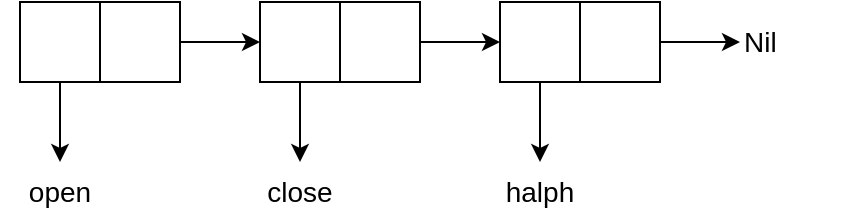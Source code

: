 <mxfile version="22.1.2" type="device" pages="9">
  <diagram name="1.1" id="VTK72eb1rHknPvSx8htT">
    <mxGraphModel dx="492" dy="682" grid="0" gridSize="10" guides="1" tooltips="1" connect="1" arrows="1" fold="1" page="1" pageScale="1" pageWidth="827" pageHeight="1169" math="0" shadow="0">
      <root>
        <mxCell id="0" />
        <mxCell id="1" parent="0" />
        <mxCell id="fhfmKyvtJcfl5sCuy6nR-3" value="" style="group;fontSize=14;" parent="1" vertex="1" connectable="0">
          <mxGeometry x="80" y="40" width="80" height="40" as="geometry" />
        </mxCell>
        <mxCell id="fhfmKyvtJcfl5sCuy6nR-4" style="edgeStyle=orthogonalEdgeStyle;rounded=0;orthogonalLoop=1;jettySize=auto;html=1;fontSize=14;" parent="fhfmKyvtJcfl5sCuy6nR-3" source="fhfmKyvtJcfl5sCuy6nR-1" edge="1">
          <mxGeometry relative="1" as="geometry">
            <mxPoint x="20.0" y="80" as="targetPoint" />
          </mxGeometry>
        </mxCell>
        <mxCell id="fhfmKyvtJcfl5sCuy6nR-1" value="" style="verticalLabelPosition=bottom;verticalAlign=top;html=1;shape=mxgraph.basic.rect;fillColor2=none;strokeWidth=1;size=20;indent=5;fontSize=14;" parent="fhfmKyvtJcfl5sCuy6nR-3" vertex="1">
          <mxGeometry width="40" height="40" as="geometry" />
        </mxCell>
        <mxCell id="fhfmKyvtJcfl5sCuy6nR-5" style="edgeStyle=orthogonalEdgeStyle;rounded=0;orthogonalLoop=1;jettySize=auto;html=1;fontSize=14;" parent="fhfmKyvtJcfl5sCuy6nR-3" source="fhfmKyvtJcfl5sCuy6nR-2" edge="1">
          <mxGeometry relative="1" as="geometry">
            <mxPoint x="120" y="20" as="targetPoint" />
          </mxGeometry>
        </mxCell>
        <mxCell id="fhfmKyvtJcfl5sCuy6nR-2" value="" style="verticalLabelPosition=bottom;verticalAlign=top;html=1;shape=mxgraph.basic.rect;fillColor2=none;strokeWidth=1;size=20;indent=5;fontSize=14;" parent="fhfmKyvtJcfl5sCuy6nR-3" vertex="1">
          <mxGeometry x="40" width="40" height="40" as="geometry" />
        </mxCell>
        <mxCell id="fhfmKyvtJcfl5sCuy6nR-6" value="" style="group;fontSize=14;" parent="1" vertex="1" connectable="0">
          <mxGeometry x="200" y="40" width="80" height="40" as="geometry" />
        </mxCell>
        <mxCell id="fhfmKyvtJcfl5sCuy6nR-7" style="edgeStyle=orthogonalEdgeStyle;rounded=0;orthogonalLoop=1;jettySize=auto;html=1;fontSize=14;" parent="fhfmKyvtJcfl5sCuy6nR-6" source="fhfmKyvtJcfl5sCuy6nR-8" edge="1">
          <mxGeometry relative="1" as="geometry">
            <mxPoint x="20.0" y="80" as="targetPoint" />
          </mxGeometry>
        </mxCell>
        <mxCell id="fhfmKyvtJcfl5sCuy6nR-8" value="" style="verticalLabelPosition=bottom;verticalAlign=top;html=1;shape=mxgraph.basic.rect;fillColor2=none;strokeWidth=1;size=20;indent=5;fontSize=14;" parent="fhfmKyvtJcfl5sCuy6nR-6" vertex="1">
          <mxGeometry width="40" height="40" as="geometry" />
        </mxCell>
        <mxCell id="fhfmKyvtJcfl5sCuy6nR-9" style="edgeStyle=orthogonalEdgeStyle;rounded=0;orthogonalLoop=1;jettySize=auto;html=1;fontSize=14;" parent="fhfmKyvtJcfl5sCuy6nR-6" source="fhfmKyvtJcfl5sCuy6nR-10" edge="1">
          <mxGeometry relative="1" as="geometry">
            <mxPoint x="120" y="20" as="targetPoint" />
          </mxGeometry>
        </mxCell>
        <mxCell id="fhfmKyvtJcfl5sCuy6nR-10" value="" style="verticalLabelPosition=bottom;verticalAlign=top;html=1;shape=mxgraph.basic.rect;fillColor2=none;strokeWidth=1;size=20;indent=5;fontSize=14;" parent="fhfmKyvtJcfl5sCuy6nR-6" vertex="1">
          <mxGeometry x="40" width="40" height="40" as="geometry" />
        </mxCell>
        <mxCell id="fhfmKyvtJcfl5sCuy6nR-11" value="" style="group;fontSize=14;" parent="1" vertex="1" connectable="0">
          <mxGeometry x="320" y="40" width="80" height="40" as="geometry" />
        </mxCell>
        <mxCell id="fhfmKyvtJcfl5sCuy6nR-12" style="edgeStyle=orthogonalEdgeStyle;rounded=0;orthogonalLoop=1;jettySize=auto;html=1;fontSize=14;" parent="fhfmKyvtJcfl5sCuy6nR-11" source="fhfmKyvtJcfl5sCuy6nR-13" edge="1">
          <mxGeometry relative="1" as="geometry">
            <mxPoint x="20.0" y="80" as="targetPoint" />
          </mxGeometry>
        </mxCell>
        <mxCell id="fhfmKyvtJcfl5sCuy6nR-13" value="" style="verticalLabelPosition=bottom;verticalAlign=top;html=1;shape=mxgraph.basic.rect;fillColor2=none;strokeWidth=1;size=20;indent=5;fontSize=14;" parent="fhfmKyvtJcfl5sCuy6nR-11" vertex="1">
          <mxGeometry width="40" height="40" as="geometry" />
        </mxCell>
        <mxCell id="fhfmKyvtJcfl5sCuy6nR-14" style="edgeStyle=orthogonalEdgeStyle;rounded=0;orthogonalLoop=1;jettySize=auto;html=1;fontSize=14;" parent="fhfmKyvtJcfl5sCuy6nR-11" source="fhfmKyvtJcfl5sCuy6nR-15" edge="1">
          <mxGeometry relative="1" as="geometry">
            <mxPoint x="120" y="20" as="targetPoint" />
          </mxGeometry>
        </mxCell>
        <mxCell id="fhfmKyvtJcfl5sCuy6nR-15" value="" style="verticalLabelPosition=bottom;verticalAlign=top;html=1;shape=mxgraph.basic.rect;fillColor2=none;strokeWidth=1;size=20;indent=5;fontSize=14;" parent="fhfmKyvtJcfl5sCuy6nR-11" vertex="1">
          <mxGeometry x="40" width="40" height="40" as="geometry" />
        </mxCell>
        <mxCell id="fhfmKyvtJcfl5sCuy6nR-16" value="open" style="text;html=1;strokeColor=none;fillColor=none;align=center;verticalAlign=middle;whiteSpace=wrap;rounded=0;fontSize=14;" parent="1" vertex="1">
          <mxGeometry x="70" y="120" width="60" height="30" as="geometry" />
        </mxCell>
        <mxCell id="fhfmKyvtJcfl5sCuy6nR-17" value="close" style="text;html=1;strokeColor=none;fillColor=none;align=center;verticalAlign=middle;whiteSpace=wrap;rounded=0;fontSize=14;" parent="1" vertex="1">
          <mxGeometry x="190" y="120" width="60" height="30" as="geometry" />
        </mxCell>
        <mxCell id="fhfmKyvtJcfl5sCuy6nR-18" value="halph" style="text;html=1;strokeColor=none;fillColor=none;align=center;verticalAlign=middle;whiteSpace=wrap;rounded=0;fontSize=14;" parent="1" vertex="1">
          <mxGeometry x="310" y="120" width="60" height="30" as="geometry" />
        </mxCell>
        <mxCell id="fhfmKyvtJcfl5sCuy6nR-19" value="Nil" style="text;html=1;strokeColor=none;fillColor=none;align=left;verticalAlign=middle;whiteSpace=wrap;rounded=0;fontSize=14;" parent="1" vertex="1">
          <mxGeometry x="440" y="45" width="60" height="30" as="geometry" />
        </mxCell>
      </root>
    </mxGraphModel>
  </diagram>
  <diagram id="s4-vfhmxxTG6GxPEtEHb" name="1.2">
    <mxGraphModel dx="2238" dy="1422" grid="0" gridSize="10" guides="1" tooltips="1" connect="1" arrows="1" fold="1" page="1" pageScale="1" pageWidth="827" pageHeight="1169" math="0" shadow="0">
      <root>
        <mxCell id="0" />
        <mxCell id="1" parent="0" />
        <mxCell id="gVVZr0oiz2oekJRKgtgU-1" value="" style="group;fontSize=14;" vertex="1" connectable="0" parent="1">
          <mxGeometry x="50" y="40" width="80" height="40" as="geometry" />
        </mxCell>
        <mxCell id="gVVZr0oiz2oekJRKgtgU-2" style="edgeStyle=orthogonalEdgeStyle;rounded=0;orthogonalLoop=1;jettySize=auto;html=1;fontSize=14;" edge="1" parent="gVVZr0oiz2oekJRKgtgU-1" source="gVVZr0oiz2oekJRKgtgU-3">
          <mxGeometry relative="1" as="geometry">
            <mxPoint x="20.0" y="80" as="targetPoint" />
          </mxGeometry>
        </mxCell>
        <mxCell id="gVVZr0oiz2oekJRKgtgU-3" value="" style="verticalLabelPosition=bottom;verticalAlign=top;html=1;shape=mxgraph.basic.rect;fillColor2=none;strokeWidth=1;size=20;indent=5;fontSize=14;" vertex="1" parent="gVVZr0oiz2oekJRKgtgU-1">
          <mxGeometry width="40" height="40" as="geometry" />
        </mxCell>
        <mxCell id="gVVZr0oiz2oekJRKgtgU-4" style="edgeStyle=orthogonalEdgeStyle;rounded=0;orthogonalLoop=1;jettySize=auto;html=1;fontSize=14;" edge="1" parent="gVVZr0oiz2oekJRKgtgU-1" source="gVVZr0oiz2oekJRKgtgU-5">
          <mxGeometry relative="1" as="geometry">
            <mxPoint x="160" y="20" as="targetPoint" />
          </mxGeometry>
        </mxCell>
        <mxCell id="gVVZr0oiz2oekJRKgtgU-5" value="" style="verticalLabelPosition=bottom;verticalAlign=top;html=1;shape=mxgraph.basic.rect;fillColor2=none;strokeWidth=1;size=20;indent=5;fontSize=14;" vertex="1" parent="gVVZr0oiz2oekJRKgtgU-1">
          <mxGeometry x="40" width="40" height="40" as="geometry" />
        </mxCell>
        <mxCell id="gVVZr0oiz2oekJRKgtgU-6" value="open1" style="text;html=1;strokeColor=none;fillColor=none;align=center;verticalAlign=middle;whiteSpace=wrap;rounded=0;fontSize=14;" vertex="1" parent="1">
          <mxGeometry x="40" y="200" width="60" height="30" as="geometry" />
        </mxCell>
        <mxCell id="gVVZr0oiz2oekJRKgtgU-7" value="" style="group;fontSize=14;" vertex="1" connectable="0" parent="1">
          <mxGeometry x="50" y="120" width="80" height="40" as="geometry" />
        </mxCell>
        <mxCell id="gVVZr0oiz2oekJRKgtgU-8" style="edgeStyle=orthogonalEdgeStyle;rounded=0;orthogonalLoop=1;jettySize=auto;html=1;fontSize=14;" edge="1" parent="gVVZr0oiz2oekJRKgtgU-7" source="gVVZr0oiz2oekJRKgtgU-9">
          <mxGeometry relative="1" as="geometry">
            <mxPoint x="20.0" y="80" as="targetPoint" />
          </mxGeometry>
        </mxCell>
        <mxCell id="gVVZr0oiz2oekJRKgtgU-9" value="" style="verticalLabelPosition=bottom;verticalAlign=top;html=1;shape=mxgraph.basic.rect;fillColor2=none;strokeWidth=1;size=20;indent=5;fontSize=14;" vertex="1" parent="gVVZr0oiz2oekJRKgtgU-7">
          <mxGeometry width="40" height="40" as="geometry" />
        </mxCell>
        <mxCell id="gVVZr0oiz2oekJRKgtgU-10" style="edgeStyle=orthogonalEdgeStyle;rounded=0;orthogonalLoop=1;jettySize=auto;html=1;fontSize=14;" edge="1" parent="gVVZr0oiz2oekJRKgtgU-7" source="gVVZr0oiz2oekJRKgtgU-11">
          <mxGeometry relative="1" as="geometry">
            <mxPoint x="120" y="20" as="targetPoint" />
          </mxGeometry>
        </mxCell>
        <mxCell id="gVVZr0oiz2oekJRKgtgU-11" value="" style="verticalLabelPosition=bottom;verticalAlign=top;html=1;shape=mxgraph.basic.rect;fillColor2=none;strokeWidth=1;size=20;indent=5;fontSize=14;" vertex="1" parent="gVVZr0oiz2oekJRKgtgU-7">
          <mxGeometry x="40" width="40" height="40" as="geometry" />
        </mxCell>
        <mxCell id="gVVZr0oiz2oekJRKgtgU-12" value="Nil" style="text;html=1;strokeColor=none;fillColor=none;align=left;verticalAlign=middle;whiteSpace=wrap;rounded=0;fontSize=14;" vertex="1" parent="1">
          <mxGeometry x="170" y="125" width="60" height="30" as="geometry" />
        </mxCell>
        <mxCell id="gVVZr0oiz2oekJRKgtgU-13" value="" style="group;fontSize=14;" vertex="1" connectable="0" parent="1">
          <mxGeometry x="210" y="40" width="80" height="40" as="geometry" />
        </mxCell>
        <mxCell id="gVVZr0oiz2oekJRKgtgU-14" style="edgeStyle=orthogonalEdgeStyle;rounded=0;orthogonalLoop=1;jettySize=auto;html=1;fontSize=14;" edge="1" parent="gVVZr0oiz2oekJRKgtgU-13" source="gVVZr0oiz2oekJRKgtgU-15">
          <mxGeometry relative="1" as="geometry">
            <mxPoint x="20.0" y="80" as="targetPoint" />
          </mxGeometry>
        </mxCell>
        <mxCell id="gVVZr0oiz2oekJRKgtgU-15" value="" style="verticalLabelPosition=bottom;verticalAlign=top;html=1;shape=mxgraph.basic.rect;fillColor2=none;strokeWidth=1;size=20;indent=5;fontSize=14;" vertex="1" parent="gVVZr0oiz2oekJRKgtgU-13">
          <mxGeometry width="40" height="40" as="geometry" />
        </mxCell>
        <mxCell id="gVVZr0oiz2oekJRKgtgU-16" style="edgeStyle=orthogonalEdgeStyle;rounded=0;orthogonalLoop=1;jettySize=auto;html=1;fontSize=14;" edge="1" parent="gVVZr0oiz2oekJRKgtgU-13" source="gVVZr0oiz2oekJRKgtgU-17">
          <mxGeometry relative="1" as="geometry">
            <mxPoint x="160" y="20" as="targetPoint" />
          </mxGeometry>
        </mxCell>
        <mxCell id="gVVZr0oiz2oekJRKgtgU-17" value="" style="verticalLabelPosition=bottom;verticalAlign=top;html=1;shape=mxgraph.basic.rect;fillColor2=none;strokeWidth=1;size=20;indent=5;fontSize=14;" vertex="1" parent="gVVZr0oiz2oekJRKgtgU-13">
          <mxGeometry x="40" width="40" height="40" as="geometry" />
        </mxCell>
        <mxCell id="gVVZr0oiz2oekJRKgtgU-18" value="close2" style="text;html=1;strokeColor=none;fillColor=none;align=center;verticalAlign=middle;whiteSpace=wrap;rounded=0;fontSize=14;" vertex="1" parent="1">
          <mxGeometry x="200" y="200" width="60" height="30" as="geometry" />
        </mxCell>
        <mxCell id="gVVZr0oiz2oekJRKgtgU-19" value="" style="group;fontSize=14;" vertex="1" connectable="0" parent="1">
          <mxGeometry x="210" y="120" width="80" height="40" as="geometry" />
        </mxCell>
        <mxCell id="gVVZr0oiz2oekJRKgtgU-20" style="edgeStyle=orthogonalEdgeStyle;rounded=0;orthogonalLoop=1;jettySize=auto;html=1;fontSize=14;" edge="1" parent="gVVZr0oiz2oekJRKgtgU-19" source="gVVZr0oiz2oekJRKgtgU-21">
          <mxGeometry relative="1" as="geometry">
            <mxPoint x="20.0" y="80" as="targetPoint" />
          </mxGeometry>
        </mxCell>
        <mxCell id="gVVZr0oiz2oekJRKgtgU-21" value="" style="verticalLabelPosition=bottom;verticalAlign=top;html=1;shape=mxgraph.basic.rect;fillColor2=none;strokeWidth=1;size=20;indent=5;fontSize=14;" vertex="1" parent="gVVZr0oiz2oekJRKgtgU-19">
          <mxGeometry width="40" height="40" as="geometry" />
        </mxCell>
        <mxCell id="gVVZr0oiz2oekJRKgtgU-22" style="edgeStyle=orthogonalEdgeStyle;rounded=0;orthogonalLoop=1;jettySize=auto;html=1;fontSize=14;" edge="1" parent="gVVZr0oiz2oekJRKgtgU-19" source="gVVZr0oiz2oekJRKgtgU-23">
          <mxGeometry relative="1" as="geometry">
            <mxPoint x="120" y="20" as="targetPoint" />
          </mxGeometry>
        </mxCell>
        <mxCell id="gVVZr0oiz2oekJRKgtgU-23" value="" style="verticalLabelPosition=bottom;verticalAlign=top;html=1;shape=mxgraph.basic.rect;fillColor2=none;strokeWidth=1;size=20;indent=5;fontSize=14;" vertex="1" parent="gVVZr0oiz2oekJRKgtgU-19">
          <mxGeometry x="40" width="40" height="40" as="geometry" />
        </mxCell>
        <mxCell id="gVVZr0oiz2oekJRKgtgU-24" value="Nil" style="text;html=1;strokeColor=none;fillColor=none;align=left;verticalAlign=middle;whiteSpace=wrap;rounded=0;fontSize=14;" vertex="1" parent="1">
          <mxGeometry x="330" y="125" width="60" height="30" as="geometry" />
        </mxCell>
        <mxCell id="gVVZr0oiz2oekJRKgtgU-25" value="" style="group;fontSize=14;" vertex="1" connectable="0" parent="1">
          <mxGeometry x="370" y="40" width="80" height="40" as="geometry" />
        </mxCell>
        <mxCell id="gVVZr0oiz2oekJRKgtgU-26" style="edgeStyle=orthogonalEdgeStyle;rounded=0;orthogonalLoop=1;jettySize=auto;html=1;fontSize=14;" edge="1" parent="gVVZr0oiz2oekJRKgtgU-25" source="gVVZr0oiz2oekJRKgtgU-27">
          <mxGeometry relative="1" as="geometry">
            <mxPoint x="20.0" y="80" as="targetPoint" />
          </mxGeometry>
        </mxCell>
        <mxCell id="gVVZr0oiz2oekJRKgtgU-27" value="" style="verticalLabelPosition=bottom;verticalAlign=top;html=1;shape=mxgraph.basic.rect;fillColor2=none;strokeWidth=1;size=20;indent=5;fontSize=14;" vertex="1" parent="gVVZr0oiz2oekJRKgtgU-25">
          <mxGeometry width="40" height="40" as="geometry" />
        </mxCell>
        <mxCell id="gVVZr0oiz2oekJRKgtgU-28" style="edgeStyle=orthogonalEdgeStyle;rounded=0;orthogonalLoop=1;jettySize=auto;html=1;fontSize=14;" edge="1" parent="gVVZr0oiz2oekJRKgtgU-25" source="gVVZr0oiz2oekJRKgtgU-29">
          <mxGeometry relative="1" as="geometry">
            <mxPoint x="160" y="20" as="targetPoint" />
          </mxGeometry>
        </mxCell>
        <mxCell id="gVVZr0oiz2oekJRKgtgU-29" value="" style="verticalLabelPosition=bottom;verticalAlign=top;html=1;shape=mxgraph.basic.rect;fillColor2=none;strokeWidth=1;size=20;indent=5;fontSize=14;" vertex="1" parent="gVVZr0oiz2oekJRKgtgU-25">
          <mxGeometry x="40" width="40" height="40" as="geometry" />
        </mxCell>
        <mxCell id="gVVZr0oiz2oekJRKgtgU-30" value="halph3" style="text;html=1;strokeColor=none;fillColor=none;align=center;verticalAlign=middle;whiteSpace=wrap;rounded=0;fontSize=14;" vertex="1" parent="1">
          <mxGeometry x="360" y="200" width="60" height="30" as="geometry" />
        </mxCell>
        <mxCell id="gVVZr0oiz2oekJRKgtgU-31" value="" style="group;fontSize=14;" vertex="1" connectable="0" parent="1">
          <mxGeometry x="370" y="120" width="80" height="40" as="geometry" />
        </mxCell>
        <mxCell id="gVVZr0oiz2oekJRKgtgU-32" style="edgeStyle=orthogonalEdgeStyle;rounded=0;orthogonalLoop=1;jettySize=auto;html=1;fontSize=14;" edge="1" parent="gVVZr0oiz2oekJRKgtgU-31" source="gVVZr0oiz2oekJRKgtgU-33">
          <mxGeometry relative="1" as="geometry">
            <mxPoint x="20.0" y="80" as="targetPoint" />
          </mxGeometry>
        </mxCell>
        <mxCell id="gVVZr0oiz2oekJRKgtgU-33" value="" style="verticalLabelPosition=bottom;verticalAlign=top;html=1;shape=mxgraph.basic.rect;fillColor2=none;strokeWidth=1;size=20;indent=5;fontSize=14;" vertex="1" parent="gVVZr0oiz2oekJRKgtgU-31">
          <mxGeometry width="40" height="40" as="geometry" />
        </mxCell>
        <mxCell id="gVVZr0oiz2oekJRKgtgU-34" style="edgeStyle=orthogonalEdgeStyle;rounded=0;orthogonalLoop=1;jettySize=auto;html=1;fontSize=14;" edge="1" parent="gVVZr0oiz2oekJRKgtgU-31" source="gVVZr0oiz2oekJRKgtgU-35">
          <mxGeometry relative="1" as="geometry">
            <mxPoint x="120" y="20" as="targetPoint" />
          </mxGeometry>
        </mxCell>
        <mxCell id="gVVZr0oiz2oekJRKgtgU-35" value="" style="verticalLabelPosition=bottom;verticalAlign=top;html=1;shape=mxgraph.basic.rect;fillColor2=none;strokeWidth=1;size=20;indent=5;fontSize=14;" vertex="1" parent="gVVZr0oiz2oekJRKgtgU-31">
          <mxGeometry x="40" width="40" height="40" as="geometry" />
        </mxCell>
        <mxCell id="gVVZr0oiz2oekJRKgtgU-36" value="Nil" style="text;html=1;strokeColor=none;fillColor=none;align=left;verticalAlign=middle;whiteSpace=wrap;rounded=0;fontSize=14;" vertex="1" parent="1">
          <mxGeometry x="490" y="125" width="60" height="30" as="geometry" />
        </mxCell>
        <mxCell id="gVVZr0oiz2oekJRKgtgU-37" value="Nil" style="text;html=1;strokeColor=none;fillColor=none;align=left;verticalAlign=middle;whiteSpace=wrap;rounded=0;fontSize=14;" vertex="1" parent="1">
          <mxGeometry x="530" y="45" width="60" height="30" as="geometry" />
        </mxCell>
      </root>
    </mxGraphModel>
  </diagram>
  <diagram id="o-_K6zzQOhMCrSAGoFSn" name="1.3">
    <mxGraphModel dx="3197" dy="2031" grid="0" gridSize="10" guides="1" tooltips="1" connect="1" arrows="1" fold="1" page="1" pageScale="1" pageWidth="1169" pageHeight="827" math="0" shadow="0">
      <root>
        <mxCell id="0" />
        <mxCell id="1" parent="0" />
        <mxCell id="eYuFpCxLC6xQZ-BLc7D8-1" value="" style="group;fontSize=14;" vertex="1" connectable="0" parent="1">
          <mxGeometry x="50" y="50" width="80" height="40" as="geometry" />
        </mxCell>
        <mxCell id="eYuFpCxLC6xQZ-BLc7D8-2" style="edgeStyle=orthogonalEdgeStyle;rounded=0;orthogonalLoop=1;jettySize=auto;html=1;fontSize=14;" edge="1" parent="eYuFpCxLC6xQZ-BLc7D8-1" source="eYuFpCxLC6xQZ-BLc7D8-3">
          <mxGeometry relative="1" as="geometry">
            <mxPoint x="20.0" y="80" as="targetPoint" />
          </mxGeometry>
        </mxCell>
        <mxCell id="eYuFpCxLC6xQZ-BLc7D8-3" value="" style="verticalLabelPosition=bottom;verticalAlign=top;html=1;shape=mxgraph.basic.rect;fillColor2=none;strokeWidth=1;size=20;indent=5;fontSize=14;" vertex="1" parent="eYuFpCxLC6xQZ-BLc7D8-1">
          <mxGeometry width="40" height="40" as="geometry" />
        </mxCell>
        <mxCell id="eYuFpCxLC6xQZ-BLc7D8-4" style="edgeStyle=orthogonalEdgeStyle;rounded=0;orthogonalLoop=1;jettySize=auto;html=1;fontSize=14;" edge="1" parent="eYuFpCxLC6xQZ-BLc7D8-1" source="eYuFpCxLC6xQZ-BLc7D8-5">
          <mxGeometry relative="1" as="geometry">
            <mxPoint x="160" y="20" as="targetPoint" />
          </mxGeometry>
        </mxCell>
        <mxCell id="eYuFpCxLC6xQZ-BLc7D8-5" value="" style="verticalLabelPosition=bottom;verticalAlign=top;html=1;shape=mxgraph.basic.rect;fillColor2=none;strokeWidth=1;size=20;indent=5;fontSize=14;" vertex="1" parent="eYuFpCxLC6xQZ-BLc7D8-1">
          <mxGeometry x="40" width="40" height="40" as="geometry" />
        </mxCell>
        <mxCell id="eYuFpCxLC6xQZ-BLc7D8-6" value="" style="group;fontSize=14;" vertex="1" connectable="0" parent="1">
          <mxGeometry x="50" y="130" width="80" height="40" as="geometry" />
        </mxCell>
        <mxCell id="eYuFpCxLC6xQZ-BLc7D8-7" style="edgeStyle=orthogonalEdgeStyle;rounded=0;orthogonalLoop=1;jettySize=auto;html=1;fontSize=14;" edge="1" parent="eYuFpCxLC6xQZ-BLc7D8-6" source="eYuFpCxLC6xQZ-BLc7D8-8">
          <mxGeometry relative="1" as="geometry">
            <mxPoint x="20.0" y="80" as="targetPoint" />
          </mxGeometry>
        </mxCell>
        <mxCell id="eYuFpCxLC6xQZ-BLc7D8-8" value="" style="verticalLabelPosition=bottom;verticalAlign=top;html=1;shape=mxgraph.basic.rect;fillColor2=none;strokeWidth=1;size=20;indent=5;fontSize=14;" vertex="1" parent="eYuFpCxLC6xQZ-BLc7D8-6">
          <mxGeometry width="40" height="40" as="geometry" />
        </mxCell>
        <mxCell id="eYuFpCxLC6xQZ-BLc7D8-9" style="edgeStyle=orthogonalEdgeStyle;rounded=0;orthogonalLoop=1;jettySize=auto;html=1;fontSize=14;" edge="1" parent="eYuFpCxLC6xQZ-BLc7D8-6" source="eYuFpCxLC6xQZ-BLc7D8-10">
          <mxGeometry relative="1" as="geometry">
            <mxPoint x="120" y="20" as="targetPoint" />
          </mxGeometry>
        </mxCell>
        <mxCell id="eYuFpCxLC6xQZ-BLc7D8-10" value="" style="verticalLabelPosition=bottom;verticalAlign=top;html=1;shape=mxgraph.basic.rect;fillColor2=none;strokeWidth=1;size=20;indent=5;fontSize=14;" vertex="1" parent="eYuFpCxLC6xQZ-BLc7D8-6">
          <mxGeometry x="40" width="40" height="40" as="geometry" />
        </mxCell>
        <mxCell id="eYuFpCxLC6xQZ-BLc7D8-11" value="one" style="text;html=1;strokeColor=none;fillColor=none;align=center;verticalAlign=middle;whiteSpace=wrap;rounded=0;fontSize=14;" vertex="1" parent="1">
          <mxGeometry x="40" y="210" width="60" height="30" as="geometry" />
        </mxCell>
        <mxCell id="eYuFpCxLC6xQZ-BLc7D8-12" value="Nil" style="text;html=1;strokeColor=none;fillColor=none;align=left;verticalAlign=middle;whiteSpace=wrap;rounded=0;fontSize=14;" vertex="1" parent="1">
          <mxGeometry x="170" y="135" width="40" height="30" as="geometry" />
        </mxCell>
        <mxCell id="eYuFpCxLC6xQZ-BLc7D8-13" value="" style="group;fontSize=14;" vertex="1" connectable="0" parent="1">
          <mxGeometry x="210" y="50" width="80" height="40" as="geometry" />
        </mxCell>
        <mxCell id="eYuFpCxLC6xQZ-BLc7D8-14" style="edgeStyle=orthogonalEdgeStyle;rounded=0;orthogonalLoop=1;jettySize=auto;html=1;fontSize=14;" edge="1" parent="eYuFpCxLC6xQZ-BLc7D8-13" source="eYuFpCxLC6xQZ-BLc7D8-15">
          <mxGeometry relative="1" as="geometry">
            <mxPoint x="20.0" y="80" as="targetPoint" />
          </mxGeometry>
        </mxCell>
        <mxCell id="eYuFpCxLC6xQZ-BLc7D8-15" value="" style="verticalLabelPosition=bottom;verticalAlign=top;html=1;shape=mxgraph.basic.rect;fillColor2=none;strokeWidth=1;size=20;indent=5;fontSize=14;" vertex="1" parent="eYuFpCxLC6xQZ-BLc7D8-13">
          <mxGeometry width="40" height="40" as="geometry" />
        </mxCell>
        <mxCell id="eYuFpCxLC6xQZ-BLc7D8-16" style="edgeStyle=orthogonalEdgeStyle;rounded=0;orthogonalLoop=1;jettySize=auto;html=1;fontSize=14;" edge="1" parent="eYuFpCxLC6xQZ-BLc7D8-13" source="eYuFpCxLC6xQZ-BLc7D8-17">
          <mxGeometry relative="1" as="geometry">
            <mxPoint x="120" y="20" as="targetPoint" />
          </mxGeometry>
        </mxCell>
        <mxCell id="eYuFpCxLC6xQZ-BLc7D8-17" value="" style="verticalLabelPosition=bottom;verticalAlign=top;html=1;shape=mxgraph.basic.rect;fillColor2=none;strokeWidth=1;size=20;indent=5;fontSize=14;" vertex="1" parent="eYuFpCxLC6xQZ-BLc7D8-13">
          <mxGeometry x="40" width="40" height="40" as="geometry" />
        </mxCell>
        <mxCell id="eYuFpCxLC6xQZ-BLc7D8-18" value="for" style="text;html=1;strokeColor=none;fillColor=none;align=center;verticalAlign=middle;whiteSpace=wrap;rounded=0;fontSize=14;" vertex="1" parent="1">
          <mxGeometry x="200" y="130" width="60" height="30" as="geometry" />
        </mxCell>
        <mxCell id="eYuFpCxLC6xQZ-BLc7D8-19" value="" style="group;fontSize=14;" vertex="1" connectable="0" parent="1">
          <mxGeometry x="330" y="50" width="80" height="40" as="geometry" />
        </mxCell>
        <mxCell id="eYuFpCxLC6xQZ-BLc7D8-20" style="edgeStyle=orthogonalEdgeStyle;rounded=0;orthogonalLoop=1;jettySize=auto;html=1;fontSize=14;" edge="1" parent="eYuFpCxLC6xQZ-BLc7D8-19" source="eYuFpCxLC6xQZ-BLc7D8-21">
          <mxGeometry relative="1" as="geometry">
            <mxPoint x="20.0" y="80" as="targetPoint" />
          </mxGeometry>
        </mxCell>
        <mxCell id="eYuFpCxLC6xQZ-BLc7D8-21" value="" style="verticalLabelPosition=bottom;verticalAlign=top;html=1;shape=mxgraph.basic.rect;fillColor2=none;strokeWidth=1;size=20;indent=5;fontSize=14;" vertex="1" parent="eYuFpCxLC6xQZ-BLc7D8-19">
          <mxGeometry width="40" height="40" as="geometry" />
        </mxCell>
        <mxCell id="eYuFpCxLC6xQZ-BLc7D8-22" style="edgeStyle=orthogonalEdgeStyle;rounded=0;orthogonalLoop=1;jettySize=auto;html=1;fontSize=14;" edge="1" parent="eYuFpCxLC6xQZ-BLc7D8-19" source="eYuFpCxLC6xQZ-BLc7D8-23">
          <mxGeometry relative="1" as="geometry">
            <mxPoint x="120" y="20" as="targetPoint" />
          </mxGeometry>
        </mxCell>
        <mxCell id="eYuFpCxLC6xQZ-BLc7D8-23" value="" style="verticalLabelPosition=bottom;verticalAlign=top;html=1;shape=mxgraph.basic.rect;fillColor2=none;strokeWidth=1;size=20;indent=5;fontSize=14;" vertex="1" parent="eYuFpCxLC6xQZ-BLc7D8-19">
          <mxGeometry x="40" width="40" height="40" as="geometry" />
        </mxCell>
        <mxCell id="eYuFpCxLC6xQZ-BLc7D8-24" value="all" style="text;html=1;strokeColor=none;fillColor=none;align=center;verticalAlign=middle;whiteSpace=wrap;rounded=0;fontSize=14;" vertex="1" parent="1">
          <mxGeometry x="320" y="130" width="60" height="30" as="geometry" />
        </mxCell>
        <mxCell id="eYuFpCxLC6xQZ-BLc7D8-25" value="" style="group;fontSize=14;" vertex="1" connectable="0" parent="1">
          <mxGeometry x="450" y="50" width="80" height="40" as="geometry" />
        </mxCell>
        <mxCell id="eYuFpCxLC6xQZ-BLc7D8-26" style="edgeStyle=orthogonalEdgeStyle;rounded=0;orthogonalLoop=1;jettySize=auto;html=1;fontSize=14;" edge="1" parent="eYuFpCxLC6xQZ-BLc7D8-25" source="eYuFpCxLC6xQZ-BLc7D8-27">
          <mxGeometry relative="1" as="geometry">
            <mxPoint x="20.0" y="80" as="targetPoint" />
          </mxGeometry>
        </mxCell>
        <mxCell id="eYuFpCxLC6xQZ-BLc7D8-27" value="" style="verticalLabelPosition=bottom;verticalAlign=top;html=1;shape=mxgraph.basic.rect;fillColor2=none;strokeWidth=1;size=20;indent=5;fontSize=14;" vertex="1" parent="eYuFpCxLC6xQZ-BLc7D8-25">
          <mxGeometry width="40" height="40" as="geometry" />
        </mxCell>
        <mxCell id="eYuFpCxLC6xQZ-BLc7D8-28" style="edgeStyle=orthogonalEdgeStyle;rounded=0;orthogonalLoop=1;jettySize=auto;html=1;fontSize=14;" edge="1" parent="eYuFpCxLC6xQZ-BLc7D8-25" source="eYuFpCxLC6xQZ-BLc7D8-29">
          <mxGeometry relative="1" as="geometry">
            <mxPoint x="120" y="20" as="targetPoint" />
          </mxGeometry>
        </mxCell>
        <mxCell id="eYuFpCxLC6xQZ-BLc7D8-29" value="" style="verticalLabelPosition=bottom;verticalAlign=top;html=1;shape=mxgraph.basic.rect;fillColor2=none;strokeWidth=1;size=20;indent=5;fontSize=14;" vertex="1" parent="eYuFpCxLC6xQZ-BLc7D8-25">
          <mxGeometry x="40" width="40" height="40" as="geometry" />
        </mxCell>
        <mxCell id="eYuFpCxLC6xQZ-BLc7D8-30" value="" style="group;fontSize=14;" vertex="1" connectable="0" parent="1">
          <mxGeometry x="450" y="130" width="80" height="40" as="geometry" />
        </mxCell>
        <mxCell id="eYuFpCxLC6xQZ-BLc7D8-31" style="edgeStyle=orthogonalEdgeStyle;rounded=0;orthogonalLoop=1;jettySize=auto;html=1;fontSize=14;" edge="1" parent="eYuFpCxLC6xQZ-BLc7D8-30" source="eYuFpCxLC6xQZ-BLc7D8-32">
          <mxGeometry relative="1" as="geometry">
            <mxPoint x="20.0" y="80" as="targetPoint" />
          </mxGeometry>
        </mxCell>
        <mxCell id="eYuFpCxLC6xQZ-BLc7D8-32" value="" style="verticalLabelPosition=bottom;verticalAlign=top;html=1;shape=mxgraph.basic.rect;fillColor2=none;strokeWidth=1;size=20;indent=5;fontSize=14;" vertex="1" parent="eYuFpCxLC6xQZ-BLc7D8-30">
          <mxGeometry width="40" height="40" as="geometry" />
        </mxCell>
        <mxCell id="eYuFpCxLC6xQZ-BLc7D8-33" style="edgeStyle=orthogonalEdgeStyle;rounded=0;orthogonalLoop=1;jettySize=auto;html=1;fontSize=14;" edge="1" parent="eYuFpCxLC6xQZ-BLc7D8-30" source="eYuFpCxLC6xQZ-BLc7D8-34">
          <mxGeometry relative="1" as="geometry">
            <mxPoint x="120" y="20" as="targetPoint" />
          </mxGeometry>
        </mxCell>
        <mxCell id="eYuFpCxLC6xQZ-BLc7D8-34" value="" style="verticalLabelPosition=bottom;verticalAlign=top;html=1;shape=mxgraph.basic.rect;fillColor2=none;strokeWidth=1;size=20;indent=5;fontSize=14;" vertex="1" parent="eYuFpCxLC6xQZ-BLc7D8-30">
          <mxGeometry x="40" width="40" height="40" as="geometry" />
        </mxCell>
        <mxCell id="eYuFpCxLC6xQZ-BLc7D8-35" value="and" style="text;html=1;strokeColor=none;fillColor=none;align=center;verticalAlign=middle;whiteSpace=wrap;rounded=0;fontSize=14;" vertex="1" parent="1">
          <mxGeometry x="440" y="210" width="60" height="30" as="geometry" />
        </mxCell>
        <mxCell id="eYuFpCxLC6xQZ-BLc7D8-36" value="" style="group;fontSize=14;" vertex="1" connectable="0" parent="1">
          <mxGeometry x="570" y="130" width="80" height="40" as="geometry" />
        </mxCell>
        <mxCell id="eYuFpCxLC6xQZ-BLc7D8-37" style="edgeStyle=orthogonalEdgeStyle;rounded=0;orthogonalLoop=1;jettySize=auto;html=1;fontSize=14;" edge="1" parent="eYuFpCxLC6xQZ-BLc7D8-36" source="eYuFpCxLC6xQZ-BLc7D8-38">
          <mxGeometry relative="1" as="geometry">
            <mxPoint x="20.0" y="80" as="targetPoint" />
          </mxGeometry>
        </mxCell>
        <mxCell id="eYuFpCxLC6xQZ-BLc7D8-38" value="" style="verticalLabelPosition=bottom;verticalAlign=top;html=1;shape=mxgraph.basic.rect;fillColor2=none;strokeWidth=1;size=20;indent=5;fontSize=14;" vertex="1" parent="eYuFpCxLC6xQZ-BLc7D8-36">
          <mxGeometry width="40" height="40" as="geometry" />
        </mxCell>
        <mxCell id="eYuFpCxLC6xQZ-BLc7D8-39" style="edgeStyle=orthogonalEdgeStyle;rounded=0;orthogonalLoop=1;jettySize=auto;html=1;fontSize=14;" edge="1" parent="eYuFpCxLC6xQZ-BLc7D8-36" source="eYuFpCxLC6xQZ-BLc7D8-40">
          <mxGeometry relative="1" as="geometry">
            <mxPoint x="120" y="20" as="targetPoint" />
          </mxGeometry>
        </mxCell>
        <mxCell id="eYuFpCxLC6xQZ-BLc7D8-40" value="" style="verticalLabelPosition=bottom;verticalAlign=top;html=1;shape=mxgraph.basic.rect;fillColor2=none;strokeWidth=1;size=20;indent=5;fontSize=14;" vertex="1" parent="eYuFpCxLC6xQZ-BLc7D8-36">
          <mxGeometry x="40" width="40" height="40" as="geometry" />
        </mxCell>
        <mxCell id="eYuFpCxLC6xQZ-BLc7D8-41" value="" style="group;fontSize=14;" vertex="1" connectable="0" parent="1">
          <mxGeometry x="570" y="210" width="80" height="40" as="geometry" />
        </mxCell>
        <mxCell id="eYuFpCxLC6xQZ-BLc7D8-42" style="edgeStyle=orthogonalEdgeStyle;rounded=0;orthogonalLoop=1;jettySize=auto;html=1;fontSize=14;" edge="1" parent="eYuFpCxLC6xQZ-BLc7D8-41" source="eYuFpCxLC6xQZ-BLc7D8-43">
          <mxGeometry relative="1" as="geometry">
            <mxPoint x="20.0" y="80" as="targetPoint" />
          </mxGeometry>
        </mxCell>
        <mxCell id="eYuFpCxLC6xQZ-BLc7D8-43" value="" style="verticalLabelPosition=bottom;verticalAlign=top;html=1;shape=mxgraph.basic.rect;fillColor2=none;strokeWidth=1;size=20;indent=5;fontSize=14;" vertex="1" parent="eYuFpCxLC6xQZ-BLc7D8-41">
          <mxGeometry width="40" height="40" as="geometry" />
        </mxCell>
        <mxCell id="eYuFpCxLC6xQZ-BLc7D8-44" style="edgeStyle=orthogonalEdgeStyle;rounded=0;orthogonalLoop=1;jettySize=auto;html=1;fontSize=14;" edge="1" parent="eYuFpCxLC6xQZ-BLc7D8-41" source="eYuFpCxLC6xQZ-BLc7D8-45">
          <mxGeometry relative="1" as="geometry">
            <mxPoint x="120" y="20" as="targetPoint" />
          </mxGeometry>
        </mxCell>
        <mxCell id="eYuFpCxLC6xQZ-BLc7D8-45" value="" style="verticalLabelPosition=bottom;verticalAlign=top;html=1;shape=mxgraph.basic.rect;fillColor2=none;strokeWidth=1;size=20;indent=5;fontSize=14;" vertex="1" parent="eYuFpCxLC6xQZ-BLc7D8-41">
          <mxGeometry x="40" width="40" height="40" as="geometry" />
        </mxCell>
        <mxCell id="eYuFpCxLC6xQZ-BLc7D8-46" value="me" style="text;html=1;strokeColor=none;fillColor=none;align=center;verticalAlign=middle;whiteSpace=wrap;rounded=0;fontSize=14;" vertex="1" parent="1">
          <mxGeometry x="560" y="290" width="60" height="30" as="geometry" />
        </mxCell>
        <mxCell id="eYuFpCxLC6xQZ-BLc7D8-47" value="" style="group;fontSize=14;" vertex="1" connectable="0" parent="1">
          <mxGeometry x="690" y="210" width="80" height="40" as="geometry" />
        </mxCell>
        <mxCell id="eYuFpCxLC6xQZ-BLc7D8-48" style="edgeStyle=orthogonalEdgeStyle;rounded=0;orthogonalLoop=1;jettySize=auto;html=1;fontSize=14;" edge="1" parent="eYuFpCxLC6xQZ-BLc7D8-47" source="eYuFpCxLC6xQZ-BLc7D8-49">
          <mxGeometry relative="1" as="geometry">
            <mxPoint x="20.0" y="80" as="targetPoint" />
          </mxGeometry>
        </mxCell>
        <mxCell id="eYuFpCxLC6xQZ-BLc7D8-49" value="" style="verticalLabelPosition=bottom;verticalAlign=top;html=1;shape=mxgraph.basic.rect;fillColor2=none;strokeWidth=1;size=20;indent=5;fontSize=14;" vertex="1" parent="eYuFpCxLC6xQZ-BLc7D8-47">
          <mxGeometry width="40" height="40" as="geometry" />
        </mxCell>
        <mxCell id="eYuFpCxLC6xQZ-BLc7D8-50" style="edgeStyle=orthogonalEdgeStyle;rounded=0;orthogonalLoop=1;jettySize=auto;html=1;fontSize=14;" edge="1" parent="eYuFpCxLC6xQZ-BLc7D8-47" source="eYuFpCxLC6xQZ-BLc7D8-51">
          <mxGeometry relative="1" as="geometry">
            <mxPoint x="120" y="20" as="targetPoint" />
          </mxGeometry>
        </mxCell>
        <mxCell id="eYuFpCxLC6xQZ-BLc7D8-51" value="" style="verticalLabelPosition=bottom;verticalAlign=top;html=1;shape=mxgraph.basic.rect;fillColor2=none;strokeWidth=1;size=20;indent=5;fontSize=14;" vertex="1" parent="eYuFpCxLC6xQZ-BLc7D8-47">
          <mxGeometry x="40" width="40" height="40" as="geometry" />
        </mxCell>
        <mxCell id="eYuFpCxLC6xQZ-BLc7D8-52" value="" style="group;fontSize=14;" vertex="1" connectable="0" parent="1">
          <mxGeometry x="690" y="290" width="80" height="40" as="geometry" />
        </mxCell>
        <mxCell id="eYuFpCxLC6xQZ-BLc7D8-53" style="edgeStyle=orthogonalEdgeStyle;rounded=0;orthogonalLoop=1;jettySize=auto;html=1;fontSize=14;" edge="1" parent="eYuFpCxLC6xQZ-BLc7D8-52" source="eYuFpCxLC6xQZ-BLc7D8-54">
          <mxGeometry relative="1" as="geometry">
            <mxPoint x="20.0" y="80" as="targetPoint" />
          </mxGeometry>
        </mxCell>
        <mxCell id="eYuFpCxLC6xQZ-BLc7D8-54" value="" style="verticalLabelPosition=bottom;verticalAlign=top;html=1;shape=mxgraph.basic.rect;fillColor2=none;strokeWidth=1;size=20;indent=5;fontSize=14;" vertex="1" parent="eYuFpCxLC6xQZ-BLc7D8-52">
          <mxGeometry width="40" height="40" as="geometry" />
        </mxCell>
        <mxCell id="eYuFpCxLC6xQZ-BLc7D8-55" style="edgeStyle=orthogonalEdgeStyle;rounded=0;orthogonalLoop=1;jettySize=auto;html=1;fontSize=14;" edge="1" parent="eYuFpCxLC6xQZ-BLc7D8-52" source="eYuFpCxLC6xQZ-BLc7D8-56">
          <mxGeometry relative="1" as="geometry">
            <mxPoint x="120" y="20" as="targetPoint" />
          </mxGeometry>
        </mxCell>
        <mxCell id="eYuFpCxLC6xQZ-BLc7D8-56" value="" style="verticalLabelPosition=bottom;verticalAlign=top;html=1;shape=mxgraph.basic.rect;fillColor2=none;strokeWidth=1;size=20;indent=5;fontSize=14;" vertex="1" parent="eYuFpCxLC6xQZ-BLc7D8-52">
          <mxGeometry x="40" width="40" height="40" as="geometry" />
        </mxCell>
        <mxCell id="eYuFpCxLC6xQZ-BLc7D8-57" value="for" style="text;html=1;strokeColor=none;fillColor=none;align=center;verticalAlign=middle;whiteSpace=wrap;rounded=0;fontSize=14;" vertex="1" parent="1">
          <mxGeometry x="680" y="370" width="60" height="30" as="geometry" />
        </mxCell>
        <mxCell id="eYuFpCxLC6xQZ-BLc7D8-58" value="" style="group;fontSize=14;" vertex="1" connectable="0" parent="1">
          <mxGeometry x="810" y="290" width="80" height="40" as="geometry" />
        </mxCell>
        <mxCell id="eYuFpCxLC6xQZ-BLc7D8-59" style="edgeStyle=orthogonalEdgeStyle;rounded=0;orthogonalLoop=1;jettySize=auto;html=1;fontSize=14;" edge="1" parent="eYuFpCxLC6xQZ-BLc7D8-58" source="eYuFpCxLC6xQZ-BLc7D8-60">
          <mxGeometry relative="1" as="geometry">
            <mxPoint x="20.0" y="80" as="targetPoint" />
          </mxGeometry>
        </mxCell>
        <mxCell id="eYuFpCxLC6xQZ-BLc7D8-60" value="" style="verticalLabelPosition=bottom;verticalAlign=top;html=1;shape=mxgraph.basic.rect;fillColor2=none;strokeWidth=1;size=20;indent=5;fontSize=14;" vertex="1" parent="eYuFpCxLC6xQZ-BLc7D8-58">
          <mxGeometry width="40" height="40" as="geometry" />
        </mxCell>
        <mxCell id="eYuFpCxLC6xQZ-BLc7D8-61" style="edgeStyle=orthogonalEdgeStyle;rounded=0;orthogonalLoop=1;jettySize=auto;html=1;fontSize=14;" edge="1" parent="eYuFpCxLC6xQZ-BLc7D8-58" source="eYuFpCxLC6xQZ-BLc7D8-62">
          <mxGeometry relative="1" as="geometry">
            <mxPoint x="120" y="20" as="targetPoint" />
          </mxGeometry>
        </mxCell>
        <mxCell id="eYuFpCxLC6xQZ-BLc7D8-62" value="" style="verticalLabelPosition=bottom;verticalAlign=top;html=1;shape=mxgraph.basic.rect;fillColor2=none;strokeWidth=1;size=20;indent=5;fontSize=14;" vertex="1" parent="eYuFpCxLC6xQZ-BLc7D8-58">
          <mxGeometry x="40" width="40" height="40" as="geometry" />
        </mxCell>
        <mxCell id="eYuFpCxLC6xQZ-BLc7D8-63" value="you" style="text;html=1;strokeColor=none;fillColor=none;align=center;verticalAlign=middle;whiteSpace=wrap;rounded=0;fontSize=14;" vertex="1" parent="1">
          <mxGeometry x="797" y="370" width="60" height="30" as="geometry" />
        </mxCell>
        <mxCell id="eYuFpCxLC6xQZ-BLc7D8-64" value="Nil" style="text;html=1;strokeColor=none;fillColor=none;align=left;verticalAlign=middle;whiteSpace=wrap;rounded=0;fontSize=14;" vertex="1" parent="1">
          <mxGeometry x="930" y="295" width="40" height="30" as="geometry" />
        </mxCell>
        <mxCell id="eYuFpCxLC6xQZ-BLc7D8-65" value="Nil" style="text;html=1;strokeColor=none;fillColor=none;align=left;verticalAlign=middle;whiteSpace=wrap;rounded=0;fontSize=14;" vertex="1" parent="1">
          <mxGeometry x="570" y="55" width="40" height="30" as="geometry" />
        </mxCell>
        <mxCell id="eYuFpCxLC6xQZ-BLc7D8-66" value="Nil" style="text;html=1;strokeColor=none;fillColor=none;align=left;verticalAlign=middle;whiteSpace=wrap;rounded=0;fontSize=14;" vertex="1" parent="1">
          <mxGeometry x="690" y="135" width="40" height="30" as="geometry" />
        </mxCell>
        <mxCell id="eYuFpCxLC6xQZ-BLc7D8-67" value="Nil" style="text;html=1;strokeColor=none;fillColor=none;align=left;verticalAlign=middle;whiteSpace=wrap;rounded=0;fontSize=14;" vertex="1" parent="1">
          <mxGeometry x="810" y="215" width="40" height="30" as="geometry" />
        </mxCell>
      </root>
    </mxGraphModel>
  </diagram>
  <diagram id="8PaU3HvHThCaSv1Qafe1" name="1.4">
    <mxGraphModel dx="1722" dy="1094" grid="0" gridSize="10" guides="1" tooltips="1" connect="1" arrows="1" fold="1" page="1" pageScale="1" pageWidth="827" pageHeight="1169" math="0" shadow="0">
      <root>
        <mxCell id="0" />
        <mxCell id="1" parent="0" />
        <mxCell id="VuLiJNRdJduxDja-bFIB-1" value="" style="group;fontSize=14;" vertex="1" connectable="0" parent="1">
          <mxGeometry x="90" y="40" width="80" height="40" as="geometry" />
        </mxCell>
        <mxCell id="VuLiJNRdJduxDja-bFIB-2" style="edgeStyle=orthogonalEdgeStyle;rounded=0;orthogonalLoop=1;jettySize=auto;html=1;fontSize=14;" edge="1" parent="VuLiJNRdJduxDja-bFIB-1" source="VuLiJNRdJduxDja-bFIB-3">
          <mxGeometry relative="1" as="geometry">
            <mxPoint x="20.0" y="80" as="targetPoint" />
          </mxGeometry>
        </mxCell>
        <mxCell id="VuLiJNRdJduxDja-bFIB-3" value="" style="verticalLabelPosition=bottom;verticalAlign=top;html=1;shape=mxgraph.basic.rect;fillColor2=none;strokeWidth=1;size=20;indent=5;fontSize=14;" vertex="1" parent="VuLiJNRdJduxDja-bFIB-1">
          <mxGeometry width="40" height="40" as="geometry" />
        </mxCell>
        <mxCell id="VuLiJNRdJduxDja-bFIB-4" style="edgeStyle=orthogonalEdgeStyle;rounded=0;orthogonalLoop=1;jettySize=auto;html=1;fontSize=14;" edge="1" parent="VuLiJNRdJduxDja-bFIB-1" source="VuLiJNRdJduxDja-bFIB-5">
          <mxGeometry relative="1" as="geometry">
            <mxPoint x="160" y="20" as="targetPoint" />
          </mxGeometry>
        </mxCell>
        <mxCell id="VuLiJNRdJduxDja-bFIB-5" value="" style="verticalLabelPosition=bottom;verticalAlign=top;html=1;shape=mxgraph.basic.rect;fillColor2=none;strokeWidth=1;size=20;indent=5;fontSize=14;" vertex="1" parent="VuLiJNRdJduxDja-bFIB-1">
          <mxGeometry x="40" width="40" height="40" as="geometry" />
        </mxCell>
        <mxCell id="VuLiJNRdJduxDja-bFIB-6" value="TOOL" style="text;html=1;strokeColor=none;fillColor=none;align=center;verticalAlign=middle;whiteSpace=wrap;rounded=0;fontSize=14;" vertex="1" parent="1">
          <mxGeometry x="80" y="200" width="60" height="30" as="geometry" />
        </mxCell>
        <mxCell id="VuLiJNRdJduxDja-bFIB-7" value="" style="group;fontSize=14;" vertex="1" connectable="0" parent="1">
          <mxGeometry x="90" y="120" width="80" height="40" as="geometry" />
        </mxCell>
        <mxCell id="VuLiJNRdJduxDja-bFIB-8" style="edgeStyle=orthogonalEdgeStyle;rounded=0;orthogonalLoop=1;jettySize=auto;html=1;fontSize=14;" edge="1" parent="VuLiJNRdJduxDja-bFIB-7" source="VuLiJNRdJduxDja-bFIB-9">
          <mxGeometry relative="1" as="geometry">
            <mxPoint x="20.0" y="80" as="targetPoint" />
          </mxGeometry>
        </mxCell>
        <mxCell id="VuLiJNRdJduxDja-bFIB-9" value="" style="verticalLabelPosition=bottom;verticalAlign=top;html=1;shape=mxgraph.basic.rect;fillColor2=none;strokeWidth=1;size=20;indent=5;fontSize=14;" vertex="1" parent="VuLiJNRdJduxDja-bFIB-7">
          <mxGeometry width="40" height="40" as="geometry" />
        </mxCell>
        <mxCell id="VuLiJNRdJduxDja-bFIB-10" style="edgeStyle=orthogonalEdgeStyle;rounded=0;orthogonalLoop=1;jettySize=auto;html=1;fontSize=14;" edge="1" parent="VuLiJNRdJduxDja-bFIB-7" source="VuLiJNRdJduxDja-bFIB-11">
          <mxGeometry relative="1" as="geometry">
            <mxPoint x="120" y="20" as="targetPoint" />
          </mxGeometry>
        </mxCell>
        <mxCell id="VuLiJNRdJduxDja-bFIB-11" value="" style="verticalLabelPosition=bottom;verticalAlign=top;html=1;shape=mxgraph.basic.rect;fillColor2=none;strokeWidth=1;size=20;indent=5;fontSize=14;" vertex="1" parent="VuLiJNRdJduxDja-bFIB-7">
          <mxGeometry x="40" width="40" height="40" as="geometry" />
        </mxCell>
        <mxCell id="VuLiJNRdJduxDja-bFIB-12" value="Nil" style="text;html=1;strokeColor=none;fillColor=none;align=left;verticalAlign=middle;whiteSpace=wrap;rounded=0;fontSize=14;" vertex="1" parent="1">
          <mxGeometry x="210" y="125" width="60" height="30" as="geometry" />
        </mxCell>
        <mxCell id="VuLiJNRdJduxDja-bFIB-13" value="" style="group;fontSize=14;" vertex="1" connectable="0" parent="1">
          <mxGeometry x="250" y="40" width="80" height="40" as="geometry" />
        </mxCell>
        <mxCell id="VuLiJNRdJduxDja-bFIB-14" style="edgeStyle=orthogonalEdgeStyle;rounded=0;orthogonalLoop=1;jettySize=auto;html=1;fontSize=14;" edge="1" parent="VuLiJNRdJduxDja-bFIB-13" source="VuLiJNRdJduxDja-bFIB-15">
          <mxGeometry relative="1" as="geometry">
            <mxPoint x="20.0" y="80" as="targetPoint" />
          </mxGeometry>
        </mxCell>
        <mxCell id="VuLiJNRdJduxDja-bFIB-15" value="" style="verticalLabelPosition=bottom;verticalAlign=top;html=1;shape=mxgraph.basic.rect;fillColor2=none;strokeWidth=1;size=20;indent=5;fontSize=14;" vertex="1" parent="VuLiJNRdJduxDja-bFIB-13">
          <mxGeometry width="40" height="40" as="geometry" />
        </mxCell>
        <mxCell id="VuLiJNRdJduxDja-bFIB-16" style="edgeStyle=orthogonalEdgeStyle;rounded=0;orthogonalLoop=1;jettySize=auto;html=1;fontSize=14;" edge="1" parent="VuLiJNRdJduxDja-bFIB-13" source="VuLiJNRdJduxDja-bFIB-17">
          <mxGeometry relative="1" as="geometry">
            <mxPoint x="160" y="20" as="targetPoint" />
          </mxGeometry>
        </mxCell>
        <mxCell id="VuLiJNRdJduxDja-bFIB-17" value="" style="verticalLabelPosition=bottom;verticalAlign=top;html=1;shape=mxgraph.basic.rect;fillColor2=none;strokeWidth=1;size=20;indent=5;fontSize=14;" vertex="1" parent="VuLiJNRdJduxDja-bFIB-13">
          <mxGeometry x="40" width="40" height="40" as="geometry" />
        </mxCell>
        <mxCell id="VuLiJNRdJduxDja-bFIB-18" value="call" style="text;html=1;strokeColor=none;fillColor=none;align=center;verticalAlign=middle;whiteSpace=wrap;rounded=0;fontSize=14;" vertex="1" parent="1">
          <mxGeometry x="240" y="200" width="60" height="30" as="geometry" />
        </mxCell>
        <mxCell id="VuLiJNRdJduxDja-bFIB-19" value="" style="group;fontSize=14;" vertex="1" connectable="0" parent="1">
          <mxGeometry x="250" y="120" width="80" height="40" as="geometry" />
        </mxCell>
        <mxCell id="VuLiJNRdJduxDja-bFIB-20" style="edgeStyle=orthogonalEdgeStyle;rounded=0;orthogonalLoop=1;jettySize=auto;html=1;fontSize=14;" edge="1" parent="VuLiJNRdJduxDja-bFIB-19" source="VuLiJNRdJduxDja-bFIB-21">
          <mxGeometry relative="1" as="geometry">
            <mxPoint x="20.0" y="80" as="targetPoint" />
          </mxGeometry>
        </mxCell>
        <mxCell id="VuLiJNRdJduxDja-bFIB-21" value="" style="verticalLabelPosition=bottom;verticalAlign=top;html=1;shape=mxgraph.basic.rect;fillColor2=none;strokeWidth=1;size=20;indent=5;fontSize=14;" vertex="1" parent="VuLiJNRdJduxDja-bFIB-19">
          <mxGeometry width="40" height="40" as="geometry" />
        </mxCell>
        <mxCell id="VuLiJNRdJduxDja-bFIB-22" style="edgeStyle=orthogonalEdgeStyle;rounded=0;orthogonalLoop=1;jettySize=auto;html=1;fontSize=14;" edge="1" parent="VuLiJNRdJduxDja-bFIB-19" source="VuLiJNRdJduxDja-bFIB-23">
          <mxGeometry relative="1" as="geometry">
            <mxPoint x="120" y="20" as="targetPoint" />
          </mxGeometry>
        </mxCell>
        <mxCell id="VuLiJNRdJduxDja-bFIB-23" value="" style="verticalLabelPosition=bottom;verticalAlign=top;html=1;shape=mxgraph.basic.rect;fillColor2=none;strokeWidth=1;size=20;indent=5;fontSize=14;" vertex="1" parent="VuLiJNRdJduxDja-bFIB-19">
          <mxGeometry x="40" width="40" height="40" as="geometry" />
        </mxCell>
        <mxCell id="VuLiJNRdJduxDja-bFIB-24" value="Nil" style="text;html=1;strokeColor=none;fillColor=none;align=left;verticalAlign=middle;whiteSpace=wrap;rounded=0;fontSize=14;" vertex="1" parent="1">
          <mxGeometry x="370" y="125" width="60" height="30" as="geometry" />
        </mxCell>
        <mxCell id="VuLiJNRdJduxDja-bFIB-26" value="Nil" style="text;html=1;strokeColor=none;fillColor=none;align=left;verticalAlign=middle;whiteSpace=wrap;rounded=0;fontSize=14;" vertex="1" parent="1">
          <mxGeometry x="410" y="45" width="60" height="30" as="geometry" />
        </mxCell>
      </root>
    </mxGraphModel>
  </diagram>
  <diagram id="2YjKIZc2a5w-QNs1NHv2" name="1.5">
    <mxGraphModel dx="2035" dy="1293" grid="0" gridSize="10" guides="1" tooltips="1" connect="1" arrows="1" fold="1" page="1" pageScale="1" pageWidth="827" pageHeight="1169" math="0" shadow="0">
      <root>
        <mxCell id="0" />
        <mxCell id="1" parent="0" />
        <mxCell id="WBpG0xBLuNUkLaWx3GTH-1" value="" style="group;fontSize=14;" vertex="1" connectable="0" parent="1">
          <mxGeometry x="50" y="40" width="80" height="40" as="geometry" />
        </mxCell>
        <mxCell id="WBpG0xBLuNUkLaWx3GTH-2" style="edgeStyle=orthogonalEdgeStyle;rounded=0;orthogonalLoop=1;jettySize=auto;html=1;fontSize=14;" edge="1" parent="WBpG0xBLuNUkLaWx3GTH-1" source="WBpG0xBLuNUkLaWx3GTH-3">
          <mxGeometry relative="1" as="geometry">
            <mxPoint x="20.0" y="80" as="targetPoint" />
          </mxGeometry>
        </mxCell>
        <mxCell id="WBpG0xBLuNUkLaWx3GTH-3" value="" style="verticalLabelPosition=bottom;verticalAlign=top;html=1;shape=mxgraph.basic.rect;fillColor2=none;strokeWidth=1;size=20;indent=5;fontSize=14;" vertex="1" parent="WBpG0xBLuNUkLaWx3GTH-1">
          <mxGeometry width="40" height="40" as="geometry" />
        </mxCell>
        <mxCell id="WBpG0xBLuNUkLaWx3GTH-4" style="edgeStyle=orthogonalEdgeStyle;rounded=0;orthogonalLoop=1;jettySize=auto;html=1;fontSize=14;" edge="1" parent="WBpG0xBLuNUkLaWx3GTH-1" source="WBpG0xBLuNUkLaWx3GTH-5">
          <mxGeometry relative="1" as="geometry">
            <mxPoint x="160" y="20" as="targetPoint" />
          </mxGeometry>
        </mxCell>
        <mxCell id="WBpG0xBLuNUkLaWx3GTH-5" value="" style="verticalLabelPosition=bottom;verticalAlign=top;html=1;shape=mxgraph.basic.rect;fillColor2=none;strokeWidth=1;size=20;indent=5;fontSize=14;" vertex="1" parent="WBpG0xBLuNUkLaWx3GTH-1">
          <mxGeometry x="40" width="40" height="40" as="geometry" />
        </mxCell>
        <mxCell id="WBpG0xBLuNUkLaWx3GTH-6" value="" style="group;fontSize=14;" vertex="1" connectable="0" parent="1">
          <mxGeometry x="50" y="120" width="80" height="40" as="geometry" />
        </mxCell>
        <mxCell id="WBpG0xBLuNUkLaWx3GTH-7" style="edgeStyle=orthogonalEdgeStyle;rounded=0;orthogonalLoop=1;jettySize=auto;html=1;fontSize=14;" edge="1" parent="WBpG0xBLuNUkLaWx3GTH-6" source="WBpG0xBLuNUkLaWx3GTH-8">
          <mxGeometry relative="1" as="geometry">
            <mxPoint x="20.0" y="80" as="targetPoint" />
          </mxGeometry>
        </mxCell>
        <mxCell id="WBpG0xBLuNUkLaWx3GTH-8" value="" style="verticalLabelPosition=bottom;verticalAlign=top;html=1;shape=mxgraph.basic.rect;fillColor2=none;strokeWidth=1;size=20;indent=5;fontSize=14;" vertex="1" parent="WBpG0xBLuNUkLaWx3GTH-6">
          <mxGeometry width="40" height="40" as="geometry" />
        </mxCell>
        <mxCell id="WBpG0xBLuNUkLaWx3GTH-9" style="edgeStyle=orthogonalEdgeStyle;rounded=0;orthogonalLoop=1;jettySize=auto;html=1;fontSize=14;" edge="1" parent="WBpG0xBLuNUkLaWx3GTH-6" source="WBpG0xBLuNUkLaWx3GTH-10">
          <mxGeometry relative="1" as="geometry">
            <mxPoint x="120" y="20" as="targetPoint" />
          </mxGeometry>
        </mxCell>
        <mxCell id="WBpG0xBLuNUkLaWx3GTH-10" value="" style="verticalLabelPosition=bottom;verticalAlign=top;html=1;shape=mxgraph.basic.rect;fillColor2=none;strokeWidth=1;size=20;indent=5;fontSize=14;" vertex="1" parent="WBpG0xBLuNUkLaWx3GTH-6">
          <mxGeometry x="40" width="40" height="40" as="geometry" />
        </mxCell>
        <mxCell id="rSYaJQ6dwGjveoayYSSM-1" value="TOOL1" style="text;html=1;strokeColor=none;fillColor=none;align=center;verticalAlign=middle;whiteSpace=wrap;rounded=0;fontSize=14;" vertex="1" parent="1">
          <mxGeometry x="40" y="200" width="60" height="30" as="geometry" />
        </mxCell>
        <mxCell id="rSYaJQ6dwGjveoayYSSM-2" value="Nil" style="text;html=1;strokeColor=none;fillColor=none;align=left;verticalAlign=middle;whiteSpace=wrap;rounded=0;fontSize=14;" vertex="1" parent="1">
          <mxGeometry x="170" y="125" width="60" height="30" as="geometry" />
        </mxCell>
        <mxCell id="QZACKsAoTw1FrSpeqFFY-1" value="" style="group;fontSize=14;" vertex="1" connectable="0" parent="1">
          <mxGeometry x="210" y="40" width="80" height="40" as="geometry" />
        </mxCell>
        <mxCell id="QZACKsAoTw1FrSpeqFFY-2" style="edgeStyle=orthogonalEdgeStyle;rounded=0;orthogonalLoop=1;jettySize=auto;html=1;fontSize=14;" edge="1" parent="QZACKsAoTw1FrSpeqFFY-1" source="QZACKsAoTw1FrSpeqFFY-3">
          <mxGeometry relative="1" as="geometry">
            <mxPoint x="20.0" y="80" as="targetPoint" />
          </mxGeometry>
        </mxCell>
        <mxCell id="QZACKsAoTw1FrSpeqFFY-3" value="" style="verticalLabelPosition=bottom;verticalAlign=top;html=1;shape=mxgraph.basic.rect;fillColor2=none;strokeWidth=1;size=20;indent=5;fontSize=14;" vertex="1" parent="QZACKsAoTw1FrSpeqFFY-1">
          <mxGeometry width="40" height="40" as="geometry" />
        </mxCell>
        <mxCell id="QZACKsAoTw1FrSpeqFFY-4" style="edgeStyle=orthogonalEdgeStyle;rounded=0;orthogonalLoop=1;jettySize=auto;html=1;fontSize=14;" edge="1" parent="QZACKsAoTw1FrSpeqFFY-1" source="QZACKsAoTw1FrSpeqFFY-5">
          <mxGeometry relative="1" as="geometry">
            <mxPoint x="200" y="20" as="targetPoint" />
          </mxGeometry>
        </mxCell>
        <mxCell id="QZACKsAoTw1FrSpeqFFY-5" value="" style="verticalLabelPosition=bottom;verticalAlign=top;html=1;shape=mxgraph.basic.rect;fillColor2=none;strokeWidth=1;size=20;indent=5;fontSize=14;" vertex="1" parent="QZACKsAoTw1FrSpeqFFY-1">
          <mxGeometry x="40" width="40" height="40" as="geometry" />
        </mxCell>
        <mxCell id="QZACKsAoTw1FrSpeqFFY-6" value="" style="group;fontSize=14;" vertex="1" connectable="0" parent="1">
          <mxGeometry x="210" y="120" width="80" height="40" as="geometry" />
        </mxCell>
        <mxCell id="QZACKsAoTw1FrSpeqFFY-7" style="edgeStyle=orthogonalEdgeStyle;rounded=0;orthogonalLoop=1;jettySize=auto;html=1;fontSize=14;" edge="1" parent="QZACKsAoTw1FrSpeqFFY-6" source="QZACKsAoTw1FrSpeqFFY-8">
          <mxGeometry relative="1" as="geometry">
            <mxPoint x="20.0" y="80" as="targetPoint" />
          </mxGeometry>
        </mxCell>
        <mxCell id="QZACKsAoTw1FrSpeqFFY-8" value="" style="verticalLabelPosition=bottom;verticalAlign=top;html=1;shape=mxgraph.basic.rect;fillColor2=none;strokeWidth=1;size=20;indent=5;fontSize=14;" vertex="1" parent="QZACKsAoTw1FrSpeqFFY-6">
          <mxGeometry width="40" height="40" as="geometry" />
        </mxCell>
        <mxCell id="QZACKsAoTw1FrSpeqFFY-9" style="edgeStyle=orthogonalEdgeStyle;rounded=0;orthogonalLoop=1;jettySize=auto;html=1;fontSize=14;" edge="1" parent="QZACKsAoTw1FrSpeqFFY-6" source="QZACKsAoTw1FrSpeqFFY-10">
          <mxGeometry relative="1" as="geometry">
            <mxPoint x="160" y="20" as="targetPoint" />
          </mxGeometry>
        </mxCell>
        <mxCell id="QZACKsAoTw1FrSpeqFFY-10" value="" style="verticalLabelPosition=bottom;verticalAlign=top;html=1;shape=mxgraph.basic.rect;fillColor2=none;strokeWidth=1;size=20;indent=5;fontSize=14;" vertex="1" parent="QZACKsAoTw1FrSpeqFFY-6">
          <mxGeometry x="40" width="40" height="40" as="geometry" />
        </mxCell>
        <mxCell id="QZACKsAoTw1FrSpeqFFY-11" value="" style="group;fontSize=14;" vertex="1" connectable="0" parent="1">
          <mxGeometry x="210" y="200" width="80" height="40" as="geometry" />
        </mxCell>
        <mxCell id="QZACKsAoTw1FrSpeqFFY-12" style="edgeStyle=orthogonalEdgeStyle;rounded=0;orthogonalLoop=1;jettySize=auto;html=1;fontSize=14;" edge="1" parent="QZACKsAoTw1FrSpeqFFY-11" source="QZACKsAoTw1FrSpeqFFY-13">
          <mxGeometry relative="1" as="geometry">
            <mxPoint x="20.0" y="80" as="targetPoint" />
          </mxGeometry>
        </mxCell>
        <mxCell id="QZACKsAoTw1FrSpeqFFY-13" value="" style="verticalLabelPosition=bottom;verticalAlign=top;html=1;shape=mxgraph.basic.rect;fillColor2=none;strokeWidth=1;size=20;indent=5;fontSize=14;" vertex="1" parent="QZACKsAoTw1FrSpeqFFY-11">
          <mxGeometry width="40" height="40" as="geometry" />
        </mxCell>
        <mxCell id="QZACKsAoTw1FrSpeqFFY-14" style="edgeStyle=orthogonalEdgeStyle;rounded=0;orthogonalLoop=1;jettySize=auto;html=1;fontSize=14;" edge="1" parent="QZACKsAoTw1FrSpeqFFY-11" source="QZACKsAoTw1FrSpeqFFY-15">
          <mxGeometry relative="1" as="geometry">
            <mxPoint x="130" y="20" as="targetPoint" />
          </mxGeometry>
        </mxCell>
        <mxCell id="QZACKsAoTw1FrSpeqFFY-15" value="" style="verticalLabelPosition=bottom;verticalAlign=top;html=1;shape=mxgraph.basic.rect;fillColor2=none;strokeWidth=1;size=20;indent=5;fontSize=14;" vertex="1" parent="QZACKsAoTw1FrSpeqFFY-11">
          <mxGeometry x="40" width="40" height="40" as="geometry" />
        </mxCell>
        <mxCell id="QZACKsAoTw1FrSpeqFFY-16" value="call2" style="text;html=1;strokeColor=none;fillColor=none;align=center;verticalAlign=middle;whiteSpace=wrap;rounded=0;fontSize=14;" vertex="1" parent="1">
          <mxGeometry x="200" y="280" width="60" height="30" as="geometry" />
        </mxCell>
        <mxCell id="QZACKsAoTw1FrSpeqFFY-17" value="Nil" style="text;html=1;strokeColor=none;fillColor=none;align=left;verticalAlign=middle;whiteSpace=wrap;rounded=0;fontSize=14;" vertex="1" parent="1">
          <mxGeometry x="340" y="205" width="60" height="30" as="geometry" />
        </mxCell>
        <mxCell id="QZACKsAoTw1FrSpeqFFY-18" value="Nil" style="text;html=1;strokeColor=none;fillColor=none;align=left;verticalAlign=middle;whiteSpace=wrap;rounded=0;fontSize=14;" vertex="1" parent="1">
          <mxGeometry x="370" y="125" width="60" height="30" as="geometry" />
        </mxCell>
        <mxCell id="QZACKsAoTw1FrSpeqFFY-19" value="" style="group;fontSize=14;" vertex="1" connectable="0" parent="1">
          <mxGeometry x="410" y="40" width="80" height="40" as="geometry" />
        </mxCell>
        <mxCell id="QZACKsAoTw1FrSpeqFFY-20" style="edgeStyle=orthogonalEdgeStyle;rounded=0;orthogonalLoop=1;jettySize=auto;html=1;fontSize=14;" edge="1" parent="QZACKsAoTw1FrSpeqFFY-19" source="QZACKsAoTw1FrSpeqFFY-21">
          <mxGeometry relative="1" as="geometry">
            <mxPoint x="20.0" y="80" as="targetPoint" />
          </mxGeometry>
        </mxCell>
        <mxCell id="QZACKsAoTw1FrSpeqFFY-21" value="" style="verticalLabelPosition=bottom;verticalAlign=top;html=1;shape=mxgraph.basic.rect;fillColor2=none;strokeWidth=1;size=20;indent=5;fontSize=14;" vertex="1" parent="QZACKsAoTw1FrSpeqFFY-19">
          <mxGeometry width="40" height="40" as="geometry" />
        </mxCell>
        <mxCell id="QZACKsAoTw1FrSpeqFFY-22" style="edgeStyle=orthogonalEdgeStyle;rounded=0;orthogonalLoop=1;jettySize=auto;html=1;fontSize=14;" edge="1" parent="QZACKsAoTw1FrSpeqFFY-19" source="QZACKsAoTw1FrSpeqFFY-23">
          <mxGeometry relative="1" as="geometry">
            <mxPoint x="200" y="20" as="targetPoint" />
          </mxGeometry>
        </mxCell>
        <mxCell id="QZACKsAoTw1FrSpeqFFY-23" value="" style="verticalLabelPosition=bottom;verticalAlign=top;html=1;shape=mxgraph.basic.rect;fillColor2=none;strokeWidth=1;size=20;indent=5;fontSize=14;" vertex="1" parent="QZACKsAoTw1FrSpeqFFY-19">
          <mxGeometry x="40" width="40" height="40" as="geometry" />
        </mxCell>
        <mxCell id="QZACKsAoTw1FrSpeqFFY-24" value="" style="group;fontSize=14;" vertex="1" connectable="0" parent="1">
          <mxGeometry x="410" y="120" width="80" height="40" as="geometry" />
        </mxCell>
        <mxCell id="QZACKsAoTw1FrSpeqFFY-25" style="edgeStyle=orthogonalEdgeStyle;rounded=0;orthogonalLoop=1;jettySize=auto;html=1;fontSize=14;" edge="1" parent="QZACKsAoTw1FrSpeqFFY-24" source="QZACKsAoTw1FrSpeqFFY-26">
          <mxGeometry relative="1" as="geometry">
            <mxPoint x="20.0" y="80" as="targetPoint" />
          </mxGeometry>
        </mxCell>
        <mxCell id="QZACKsAoTw1FrSpeqFFY-26" value="" style="verticalLabelPosition=bottom;verticalAlign=top;html=1;shape=mxgraph.basic.rect;fillColor2=none;strokeWidth=1;size=20;indent=5;fontSize=14;" vertex="1" parent="QZACKsAoTw1FrSpeqFFY-24">
          <mxGeometry width="40" height="40" as="geometry" />
        </mxCell>
        <mxCell id="QZACKsAoTw1FrSpeqFFY-27" style="edgeStyle=orthogonalEdgeStyle;rounded=0;orthogonalLoop=1;jettySize=auto;html=1;fontSize=14;" edge="1" parent="QZACKsAoTw1FrSpeqFFY-24" source="QZACKsAoTw1FrSpeqFFY-28">
          <mxGeometry relative="1" as="geometry">
            <mxPoint x="160" y="20" as="targetPoint" />
          </mxGeometry>
        </mxCell>
        <mxCell id="QZACKsAoTw1FrSpeqFFY-28" value="" style="verticalLabelPosition=bottom;verticalAlign=top;html=1;shape=mxgraph.basic.rect;fillColor2=none;strokeWidth=1;size=20;indent=5;fontSize=14;" vertex="1" parent="QZACKsAoTw1FrSpeqFFY-24">
          <mxGeometry x="40" width="40" height="40" as="geometry" />
        </mxCell>
        <mxCell id="QZACKsAoTw1FrSpeqFFY-29" value="" style="group;fontSize=14;" vertex="1" connectable="0" parent="1">
          <mxGeometry x="410" y="200" width="80" height="40" as="geometry" />
        </mxCell>
        <mxCell id="QZACKsAoTw1FrSpeqFFY-30" style="edgeStyle=orthogonalEdgeStyle;rounded=0;orthogonalLoop=1;jettySize=auto;html=1;fontSize=14;" edge="1" parent="QZACKsAoTw1FrSpeqFFY-29" source="QZACKsAoTw1FrSpeqFFY-31">
          <mxGeometry relative="1" as="geometry">
            <mxPoint x="20.0" y="80" as="targetPoint" />
          </mxGeometry>
        </mxCell>
        <mxCell id="QZACKsAoTw1FrSpeqFFY-31" value="" style="verticalLabelPosition=bottom;verticalAlign=top;html=1;shape=mxgraph.basic.rect;fillColor2=none;strokeWidth=1;size=20;indent=5;fontSize=14;" vertex="1" parent="QZACKsAoTw1FrSpeqFFY-29">
          <mxGeometry width="40" height="40" as="geometry" />
        </mxCell>
        <mxCell id="QZACKsAoTw1FrSpeqFFY-32" style="edgeStyle=orthogonalEdgeStyle;rounded=0;orthogonalLoop=1;jettySize=auto;html=1;fontSize=14;" edge="1" parent="QZACKsAoTw1FrSpeqFFY-29" source="QZACKsAoTw1FrSpeqFFY-33">
          <mxGeometry relative="1" as="geometry">
            <mxPoint x="130" y="20" as="targetPoint" />
          </mxGeometry>
        </mxCell>
        <mxCell id="QZACKsAoTw1FrSpeqFFY-33" value="" style="verticalLabelPosition=bottom;verticalAlign=top;html=1;shape=mxgraph.basic.rect;fillColor2=none;strokeWidth=1;size=20;indent=5;fontSize=14;" vertex="1" parent="QZACKsAoTw1FrSpeqFFY-29">
          <mxGeometry x="40" width="40" height="40" as="geometry" />
        </mxCell>
        <mxCell id="QZACKsAoTw1FrSpeqFFY-34" value="sell" style="text;html=1;strokeColor=none;fillColor=none;align=center;verticalAlign=middle;whiteSpace=wrap;rounded=0;fontSize=14;" vertex="1" parent="1">
          <mxGeometry x="400" y="280" width="60" height="30" as="geometry" />
        </mxCell>
        <mxCell id="QZACKsAoTw1FrSpeqFFY-35" value="Nil" style="text;html=1;strokeColor=none;fillColor=none;align=left;verticalAlign=middle;whiteSpace=wrap;rounded=0;fontSize=14;" vertex="1" parent="1">
          <mxGeometry x="540" y="205" width="60" height="30" as="geometry" />
        </mxCell>
        <mxCell id="QZACKsAoTw1FrSpeqFFY-36" value="Nil" style="text;html=1;strokeColor=none;fillColor=none;align=left;verticalAlign=middle;whiteSpace=wrap;rounded=0;fontSize=14;" vertex="1" parent="1">
          <mxGeometry x="570" y="125" width="60" height="30" as="geometry" />
        </mxCell>
        <mxCell id="JdPMyabbarpYJfXh1rAt-1" value="Nil" style="text;html=1;strokeColor=none;fillColor=none;align=left;verticalAlign=middle;whiteSpace=wrap;rounded=0;fontSize=14;" vertex="1" parent="1">
          <mxGeometry x="610" y="45" width="60" height="30" as="geometry" />
        </mxCell>
      </root>
    </mxGraphModel>
  </diagram>
  <diagram id="M4H2jXcRHY_09nUPYjT8" name="1.6">
    <mxGraphModel dx="1399" dy="889" grid="0" gridSize="10" guides="1" tooltips="1" connect="1" arrows="1" fold="1" page="1" pageScale="1" pageWidth="827" pageHeight="1169" math="0" shadow="0">
      <root>
        <mxCell id="0" />
        <mxCell id="1" parent="0" />
        <mxCell id="ToaOfZalFSrFew12trI2-1" value="" style="group;fontSize=14;" vertex="1" connectable="0" parent="1">
          <mxGeometry x="40" y="160" width="80" height="40" as="geometry" />
        </mxCell>
        <mxCell id="ToaOfZalFSrFew12trI2-2" style="edgeStyle=orthogonalEdgeStyle;rounded=0;orthogonalLoop=1;jettySize=auto;html=1;fontSize=14;" edge="1" parent="ToaOfZalFSrFew12trI2-1" source="ToaOfZalFSrFew12trI2-3">
          <mxGeometry relative="1" as="geometry">
            <mxPoint x="20.0" y="80" as="targetPoint" />
          </mxGeometry>
        </mxCell>
        <mxCell id="ToaOfZalFSrFew12trI2-3" value="" style="verticalLabelPosition=bottom;verticalAlign=top;html=1;shape=mxgraph.basic.rect;fillColor2=none;strokeWidth=1;size=20;indent=5;fontSize=14;" vertex="1" parent="ToaOfZalFSrFew12trI2-1">
          <mxGeometry width="40" height="40" as="geometry" />
        </mxCell>
        <mxCell id="ToaOfZalFSrFew12trI2-4" style="edgeStyle=orthogonalEdgeStyle;rounded=0;orthogonalLoop=1;jettySize=auto;html=1;fontSize=14;" edge="1" parent="ToaOfZalFSrFew12trI2-1" source="ToaOfZalFSrFew12trI2-5">
          <mxGeometry relative="1" as="geometry">
            <mxPoint x="160" y="20" as="targetPoint" />
          </mxGeometry>
        </mxCell>
        <mxCell id="ToaOfZalFSrFew12trI2-5" value="" style="verticalLabelPosition=bottom;verticalAlign=top;html=1;shape=mxgraph.basic.rect;fillColor2=none;strokeWidth=1;size=20;indent=5;fontSize=14;" vertex="1" parent="ToaOfZalFSrFew12trI2-1">
          <mxGeometry x="40" width="40" height="40" as="geometry" />
        </mxCell>
        <mxCell id="ToaOfZalFSrFew12trI2-13" value="" style="group;fontSize=14;" vertex="1" connectable="0" parent="1">
          <mxGeometry x="200" y="160" width="80" height="40" as="geometry" />
        </mxCell>
        <mxCell id="ToaOfZalFSrFew12trI2-14" style="edgeStyle=orthogonalEdgeStyle;rounded=0;orthogonalLoop=1;jettySize=auto;html=1;fontSize=14;" edge="1" parent="ToaOfZalFSrFew12trI2-13" source="ToaOfZalFSrFew12trI2-15">
          <mxGeometry relative="1" as="geometry">
            <mxPoint x="20.0" y="80" as="targetPoint" />
          </mxGeometry>
        </mxCell>
        <mxCell id="ToaOfZalFSrFew12trI2-15" value="" style="verticalLabelPosition=bottom;verticalAlign=top;html=1;shape=mxgraph.basic.rect;fillColor2=none;strokeWidth=1;size=20;indent=5;fontSize=14;" vertex="1" parent="ToaOfZalFSrFew12trI2-13">
          <mxGeometry width="40" height="40" as="geometry" />
        </mxCell>
        <mxCell id="ToaOfZalFSrFew12trI2-16" style="edgeStyle=orthogonalEdgeStyle;rounded=0;orthogonalLoop=1;jettySize=auto;html=1;fontSize=14;" edge="1" parent="ToaOfZalFSrFew12trI2-13" source="ToaOfZalFSrFew12trI2-17">
          <mxGeometry relative="1" as="geometry">
            <mxPoint x="160" y="20" as="targetPoint" />
          </mxGeometry>
        </mxCell>
        <mxCell id="ToaOfZalFSrFew12trI2-17" value="" style="verticalLabelPosition=bottom;verticalAlign=top;html=1;shape=mxgraph.basic.rect;fillColor2=none;strokeWidth=1;size=20;indent=5;fontSize=14;" vertex="1" parent="ToaOfZalFSrFew12trI2-13">
          <mxGeometry x="40" width="40" height="40" as="geometry" />
        </mxCell>
        <mxCell id="ToaOfZalFSrFew12trI2-50" value="" style="group;fontSize=14;" vertex="1" connectable="0" parent="1">
          <mxGeometry x="30" y="240" width="190" height="115" as="geometry" />
        </mxCell>
        <mxCell id="ToaOfZalFSrFew12trI2-6" value="" style="group;fontSize=14;" vertex="1" connectable="0" parent="ToaOfZalFSrFew12trI2-50">
          <mxGeometry x="10" width="80" height="40" as="geometry" />
        </mxCell>
        <mxCell id="ToaOfZalFSrFew12trI2-7" style="edgeStyle=orthogonalEdgeStyle;rounded=0;orthogonalLoop=1;jettySize=auto;html=1;fontSize=14;" edge="1" parent="ToaOfZalFSrFew12trI2-6" source="ToaOfZalFSrFew12trI2-8">
          <mxGeometry relative="1" as="geometry">
            <mxPoint x="20.0" y="80" as="targetPoint" />
          </mxGeometry>
        </mxCell>
        <mxCell id="ToaOfZalFSrFew12trI2-8" value="" style="verticalLabelPosition=bottom;verticalAlign=top;html=1;shape=mxgraph.basic.rect;fillColor2=none;strokeWidth=1;size=20;indent=5;fontSize=14;" vertex="1" parent="ToaOfZalFSrFew12trI2-6">
          <mxGeometry width="40" height="40" as="geometry" />
        </mxCell>
        <mxCell id="ToaOfZalFSrFew12trI2-9" style="edgeStyle=orthogonalEdgeStyle;rounded=0;orthogonalLoop=1;jettySize=auto;html=1;fontSize=14;" edge="1" parent="ToaOfZalFSrFew12trI2-6" source="ToaOfZalFSrFew12trI2-10">
          <mxGeometry relative="1" as="geometry">
            <mxPoint x="120" y="20" as="targetPoint" />
          </mxGeometry>
        </mxCell>
        <mxCell id="ToaOfZalFSrFew12trI2-10" value="" style="verticalLabelPosition=bottom;verticalAlign=top;html=1;shape=mxgraph.basic.rect;fillColor2=none;strokeWidth=1;size=20;indent=5;fontSize=14;" vertex="1" parent="ToaOfZalFSrFew12trI2-6">
          <mxGeometry x="40" width="40" height="40" as="geometry" />
        </mxCell>
        <mxCell id="ToaOfZalFSrFew12trI2-11" value="TOOL" style="text;html=1;strokeColor=none;fillColor=none;align=center;verticalAlign=middle;whiteSpace=wrap;rounded=0;fontSize=14;" vertex="1" parent="ToaOfZalFSrFew12trI2-50">
          <mxGeometry y="80" width="60" height="30" as="geometry" />
        </mxCell>
        <mxCell id="ToaOfZalFSrFew12trI2-12" value="Nil" style="text;html=1;strokeColor=none;fillColor=none;align=left;verticalAlign=middle;whiteSpace=wrap;rounded=0;fontSize=14;" vertex="1" parent="ToaOfZalFSrFew12trI2-50">
          <mxGeometry x="130" y="5" width="60" height="30" as="geometry" />
        </mxCell>
        <mxCell id="ToaOfZalFSrFew12trI2-51" value="Nil" style="text;html=1;strokeColor=none;fillColor=none;align=left;verticalAlign=middle;whiteSpace=wrap;rounded=0;fontSize=14;" vertex="1" parent="1">
          <mxGeometry x="360" y="165" width="60" height="30" as="geometry" />
        </mxCell>
        <mxCell id="ToaOfZalFSrFew12trI2-18" value="" style="group;fontSize=14;" vertex="1" connectable="0" parent="1">
          <mxGeometry x="200" y="240" width="80" height="40" as="geometry" />
        </mxCell>
        <mxCell id="ToaOfZalFSrFew12trI2-20" value="" style="verticalLabelPosition=bottom;verticalAlign=top;html=1;shape=mxgraph.basic.rect;fillColor2=none;strokeWidth=1;size=20;indent=5;fontSize=14;" vertex="1" parent="ToaOfZalFSrFew12trI2-18">
          <mxGeometry width="40" height="40" as="geometry" />
        </mxCell>
        <mxCell id="ToaOfZalFSrFew12trI2-21" style="edgeStyle=orthogonalEdgeStyle;rounded=0;orthogonalLoop=1;jettySize=auto;html=1;fontSize=14;" edge="1" parent="ToaOfZalFSrFew12trI2-18" source="ToaOfZalFSrFew12trI2-22">
          <mxGeometry relative="1" as="geometry">
            <mxPoint x="130" y="20" as="targetPoint" />
          </mxGeometry>
        </mxCell>
        <mxCell id="ToaOfZalFSrFew12trI2-22" value="" style="verticalLabelPosition=bottom;verticalAlign=top;html=1;shape=mxgraph.basic.rect;fillColor2=none;strokeWidth=1;size=20;indent=5;fontSize=14;" vertex="1" parent="ToaOfZalFSrFew12trI2-18">
          <mxGeometry x="40" width="40" height="40" as="geometry" />
        </mxCell>
        <mxCell id="ToaOfZalFSrFew12trI2-28" value="call" style="text;html=1;strokeColor=none;fillColor=none;align=center;verticalAlign=middle;whiteSpace=wrap;rounded=0;fontSize=14;" vertex="1" parent="1">
          <mxGeometry x="190" y="320" width="60" height="30" as="geometry" />
        </mxCell>
        <mxCell id="ToaOfZalFSrFew12trI2-30" value="Nil" style="text;html=1;strokeColor=none;fillColor=none;align=left;verticalAlign=middle;whiteSpace=wrap;rounded=0;fontSize=14;" vertex="1" parent="1">
          <mxGeometry x="330" y="245" width="60" height="30" as="geometry" />
        </mxCell>
        <mxCell id="AMUKBWynzDezWVSqplmy-2" style="edgeStyle=orthogonalEdgeStyle;rounded=0;orthogonalLoop=1;jettySize=auto;html=1;entryX=0.5;entryY=0;entryDx=0;entryDy=0;fontSize=14;" edge="1" parent="1" source="ToaOfZalFSrFew12trI2-20" target="ToaOfZalFSrFew12trI2-28">
          <mxGeometry relative="1" as="geometry" />
        </mxCell>
        <mxCell id="AMUKBWynzDezWVSqplmy-3" value="" style="group;fontSize=14;" vertex="1" connectable="0" parent="1">
          <mxGeometry x="40" y="80" width="80" height="40" as="geometry" />
        </mxCell>
        <mxCell id="AMUKBWynzDezWVSqplmy-4" style="edgeStyle=orthogonalEdgeStyle;rounded=0;orthogonalLoop=1;jettySize=auto;html=1;fontSize=14;" edge="1" parent="AMUKBWynzDezWVSqplmy-3" source="AMUKBWynzDezWVSqplmy-5">
          <mxGeometry relative="1" as="geometry">
            <mxPoint x="20.0" y="80" as="targetPoint" />
          </mxGeometry>
        </mxCell>
        <mxCell id="AMUKBWynzDezWVSqplmy-5" value="" style="verticalLabelPosition=bottom;verticalAlign=top;html=1;shape=mxgraph.basic.rect;fillColor2=none;strokeWidth=1;size=20;indent=5;fontSize=14;" vertex="1" parent="AMUKBWynzDezWVSqplmy-3">
          <mxGeometry width="40" height="40" as="geometry" />
        </mxCell>
        <mxCell id="AMUKBWynzDezWVSqplmy-7" value="" style="verticalLabelPosition=bottom;verticalAlign=top;html=1;shape=mxgraph.basic.rect;fillColor2=none;strokeWidth=1;size=20;indent=5;fontSize=14;" vertex="1" parent="AMUKBWynzDezWVSqplmy-3">
          <mxGeometry x="40" width="40" height="40" as="geometry" />
        </mxCell>
        <mxCell id="AMUKBWynzDezWVSqplmy-8" value="" style="group;fontSize=14;" vertex="1" connectable="0" parent="1">
          <mxGeometry x="390" y="160" width="80" height="40" as="geometry" />
        </mxCell>
        <mxCell id="AMUKBWynzDezWVSqplmy-9" style="edgeStyle=orthogonalEdgeStyle;rounded=0;orthogonalLoop=1;jettySize=auto;html=1;fontSize=14;" edge="1" parent="AMUKBWynzDezWVSqplmy-8" source="AMUKBWynzDezWVSqplmy-10">
          <mxGeometry relative="1" as="geometry">
            <mxPoint x="20.0" y="80" as="targetPoint" />
          </mxGeometry>
        </mxCell>
        <mxCell id="AMUKBWynzDezWVSqplmy-10" value="" style="verticalLabelPosition=bottom;verticalAlign=top;html=1;shape=mxgraph.basic.rect;fillColor2=none;strokeWidth=1;size=20;indent=5;fontSize=14;" vertex="1" parent="AMUKBWynzDezWVSqplmy-8">
          <mxGeometry width="40" height="40" as="geometry" />
        </mxCell>
        <mxCell id="AMUKBWynzDezWVSqplmy-11" style="edgeStyle=orthogonalEdgeStyle;rounded=0;orthogonalLoop=1;jettySize=auto;html=1;fontSize=14;" edge="1" parent="AMUKBWynzDezWVSqplmy-8" source="AMUKBWynzDezWVSqplmy-12">
          <mxGeometry relative="1" as="geometry">
            <mxPoint x="160" y="20" as="targetPoint" />
          </mxGeometry>
        </mxCell>
        <mxCell id="AMUKBWynzDezWVSqplmy-12" value="" style="verticalLabelPosition=bottom;verticalAlign=top;html=1;shape=mxgraph.basic.rect;fillColor2=none;strokeWidth=1;size=20;indent=5;fontSize=14;" vertex="1" parent="AMUKBWynzDezWVSqplmy-8">
          <mxGeometry x="40" width="40" height="40" as="geometry" />
        </mxCell>
        <mxCell id="AMUKBWynzDezWVSqplmy-13" value="" style="group;fontSize=14;" vertex="1" connectable="0" parent="1">
          <mxGeometry x="380" y="240" width="190" height="115" as="geometry" />
        </mxCell>
        <mxCell id="AMUKBWynzDezWVSqplmy-14" value="" style="group;fontSize=14;" vertex="1" connectable="0" parent="AMUKBWynzDezWVSqplmy-13">
          <mxGeometry x="10" width="80" height="40" as="geometry" />
        </mxCell>
        <mxCell id="AMUKBWynzDezWVSqplmy-15" style="edgeStyle=orthogonalEdgeStyle;rounded=0;orthogonalLoop=1;jettySize=auto;html=1;fontSize=14;" edge="1" parent="AMUKBWynzDezWVSqplmy-14" source="AMUKBWynzDezWVSqplmy-16">
          <mxGeometry relative="1" as="geometry">
            <mxPoint x="20.0" y="80" as="targetPoint" />
          </mxGeometry>
        </mxCell>
        <mxCell id="AMUKBWynzDezWVSqplmy-16" value="" style="verticalLabelPosition=bottom;verticalAlign=top;html=1;shape=mxgraph.basic.rect;fillColor2=none;strokeWidth=1;size=20;indent=5;fontSize=14;" vertex="1" parent="AMUKBWynzDezWVSqplmy-14">
          <mxGeometry width="40" height="40" as="geometry" />
        </mxCell>
        <mxCell id="AMUKBWynzDezWVSqplmy-17" style="edgeStyle=orthogonalEdgeStyle;rounded=0;orthogonalLoop=1;jettySize=auto;html=1;fontSize=14;" edge="1" parent="AMUKBWynzDezWVSqplmy-14" source="AMUKBWynzDezWVSqplmy-18">
          <mxGeometry relative="1" as="geometry">
            <mxPoint x="120" y="20" as="targetPoint" />
          </mxGeometry>
        </mxCell>
        <mxCell id="AMUKBWynzDezWVSqplmy-18" value="" style="verticalLabelPosition=bottom;verticalAlign=top;html=1;shape=mxgraph.basic.rect;fillColor2=none;strokeWidth=1;size=20;indent=5;fontSize=14;" vertex="1" parent="AMUKBWynzDezWVSqplmy-14">
          <mxGeometry x="40" width="40" height="40" as="geometry" />
        </mxCell>
        <mxCell id="AMUKBWynzDezWVSqplmy-19" value="sell" style="text;html=1;strokeColor=none;fillColor=none;align=center;verticalAlign=middle;whiteSpace=wrap;rounded=0;fontSize=14;" vertex="1" parent="AMUKBWynzDezWVSqplmy-13">
          <mxGeometry y="80" width="60" height="30" as="geometry" />
        </mxCell>
        <mxCell id="AMUKBWynzDezWVSqplmy-20" value="Nil" style="text;html=1;strokeColor=none;fillColor=none;align=left;verticalAlign=middle;whiteSpace=wrap;rounded=0;fontSize=14;" vertex="1" parent="AMUKBWynzDezWVSqplmy-13">
          <mxGeometry x="130" y="5" width="60" height="30" as="geometry" />
        </mxCell>
        <mxCell id="AMUKBWynzDezWVSqplmy-21" value="" style="group;fontSize=14;" vertex="1" connectable="0" parent="1">
          <mxGeometry x="390" y="80" width="80" height="40" as="geometry" />
        </mxCell>
        <mxCell id="AMUKBWynzDezWVSqplmy-22" style="edgeStyle=orthogonalEdgeStyle;rounded=0;orthogonalLoop=1;jettySize=auto;html=1;fontSize=14;" edge="1" parent="AMUKBWynzDezWVSqplmy-21" source="AMUKBWynzDezWVSqplmy-23">
          <mxGeometry relative="1" as="geometry">
            <mxPoint x="20.0" y="80" as="targetPoint" />
          </mxGeometry>
        </mxCell>
        <mxCell id="AMUKBWynzDezWVSqplmy-23" value="" style="verticalLabelPosition=bottom;verticalAlign=top;html=1;shape=mxgraph.basic.rect;fillColor2=none;strokeWidth=1;size=20;indent=5;fontSize=14;" vertex="1" parent="AMUKBWynzDezWVSqplmy-21">
          <mxGeometry width="40" height="40" as="geometry" />
        </mxCell>
        <mxCell id="AMUKBWynzDezWVSqplmy-24" style="edgeStyle=orthogonalEdgeStyle;rounded=0;orthogonalLoop=1;jettySize=auto;html=1;fontSize=14;" edge="1" parent="AMUKBWynzDezWVSqplmy-21" source="AMUKBWynzDezWVSqplmy-25">
          <mxGeometry relative="1" as="geometry">
            <mxPoint x="210" y="20" as="targetPoint" />
          </mxGeometry>
        </mxCell>
        <mxCell id="AMUKBWynzDezWVSqplmy-25" value="" style="verticalLabelPosition=bottom;verticalAlign=top;html=1;shape=mxgraph.basic.rect;fillColor2=none;strokeWidth=1;size=20;indent=5;fontSize=14;" vertex="1" parent="AMUKBWynzDezWVSqplmy-21">
          <mxGeometry x="40" width="40" height="40" as="geometry" />
        </mxCell>
        <mxCell id="AMUKBWynzDezWVSqplmy-6" style="edgeStyle=orthogonalEdgeStyle;rounded=0;orthogonalLoop=1;jettySize=auto;html=1;fontSize=14;" edge="1" parent="1" source="AMUKBWynzDezWVSqplmy-7">
          <mxGeometry relative="1" as="geometry">
            <mxPoint x="390" y="100" as="targetPoint" />
          </mxGeometry>
        </mxCell>
        <mxCell id="AMUKBWynzDezWVSqplmy-26" value="Nil" style="text;html=1;strokeColor=none;fillColor=none;align=left;verticalAlign=middle;whiteSpace=wrap;rounded=0;fontSize=14;" vertex="1" parent="1">
          <mxGeometry x="550" y="165" width="60" height="30" as="geometry" />
        </mxCell>
        <mxCell id="AMUKBWynzDezWVSqplmy-27" value="Nil" style="text;html=1;strokeColor=none;fillColor=none;align=left;verticalAlign=middle;whiteSpace=wrap;rounded=0;fontSize=14;" vertex="1" parent="1">
          <mxGeometry x="600" y="85" width="60" height="30" as="geometry" />
        </mxCell>
      </root>
    </mxGraphModel>
  </diagram>
  <diagram id="fO26nYKw7HlI_T09wZ-t" name="5.1">
    <mxGraphModel dx="1399" dy="889" grid="0" gridSize="10" guides="1" tooltips="1" connect="1" arrows="1" fold="1" page="1" pageScale="1" pageWidth="827" pageHeight="1169" math="0" shadow="0">
      <root>
        <mxCell id="0" />
        <mxCell id="1" parent="0" />
        <mxCell id="nRmwJCDFSYmLEE0sM4c0-1" value="" style="group;fontSize=14;" vertex="1" connectable="0" parent="1">
          <mxGeometry x="80" y="160" width="80" height="40" as="geometry" />
        </mxCell>
        <mxCell id="nRmwJCDFSYmLEE0sM4c0-2" style="edgeStyle=orthogonalEdgeStyle;rounded=0;orthogonalLoop=1;jettySize=auto;html=1;fontSize=14;" edge="1" parent="nRmwJCDFSYmLEE0sM4c0-1" source="nRmwJCDFSYmLEE0sM4c0-3">
          <mxGeometry relative="1" as="geometry">
            <mxPoint x="20.0" y="80" as="targetPoint" />
          </mxGeometry>
        </mxCell>
        <mxCell id="nRmwJCDFSYmLEE0sM4c0-3" value="" style="verticalLabelPosition=bottom;verticalAlign=top;html=1;shape=mxgraph.basic.rect;fillColor2=none;strokeWidth=1;size=20;indent=5;fontSize=14;" vertex="1" parent="nRmwJCDFSYmLEE0sM4c0-1">
          <mxGeometry width="40" height="40" as="geometry" />
        </mxCell>
        <mxCell id="nRmwJCDFSYmLEE0sM4c0-4" style="edgeStyle=orthogonalEdgeStyle;rounded=0;orthogonalLoop=1;jettySize=auto;html=1;fontSize=14;" edge="1" parent="nRmwJCDFSYmLEE0sM4c0-1" source="nRmwJCDFSYmLEE0sM4c0-5">
          <mxGeometry relative="1" as="geometry">
            <mxPoint x="120" y="20" as="targetPoint" />
          </mxGeometry>
        </mxCell>
        <mxCell id="nRmwJCDFSYmLEE0sM4c0-5" value="" style="verticalLabelPosition=bottom;verticalAlign=top;html=1;shape=mxgraph.basic.rect;fillColor2=none;strokeWidth=1;size=20;indent=5;fontSize=14;" vertex="1" parent="nRmwJCDFSYmLEE0sM4c0-1">
          <mxGeometry x="40" width="40" height="40" as="geometry" />
        </mxCell>
        <mxCell id="nRmwJCDFSYmLEE0sM4c0-6" value="" style="group;fontSize=14;" vertex="1" connectable="0" parent="1">
          <mxGeometry x="200" y="160" width="80" height="40" as="geometry" />
        </mxCell>
        <mxCell id="nRmwJCDFSYmLEE0sM4c0-7" style="edgeStyle=orthogonalEdgeStyle;rounded=0;orthogonalLoop=1;jettySize=auto;html=1;fontSize=14;" edge="1" parent="nRmwJCDFSYmLEE0sM4c0-6" source="nRmwJCDFSYmLEE0sM4c0-8">
          <mxGeometry relative="1" as="geometry">
            <mxPoint x="20.0" y="80" as="targetPoint" />
          </mxGeometry>
        </mxCell>
        <mxCell id="nRmwJCDFSYmLEE0sM4c0-8" value="" style="verticalLabelPosition=bottom;verticalAlign=top;html=1;shape=mxgraph.basic.rect;fillColor2=none;strokeWidth=1;size=20;indent=5;fontSize=14;" vertex="1" parent="nRmwJCDFSYmLEE0sM4c0-6">
          <mxGeometry width="40" height="40" as="geometry" />
        </mxCell>
        <mxCell id="nRmwJCDFSYmLEE0sM4c0-9" style="edgeStyle=orthogonalEdgeStyle;rounded=0;orthogonalLoop=1;jettySize=auto;html=1;fontSize=14;" edge="1" parent="nRmwJCDFSYmLEE0sM4c0-6" source="nRmwJCDFSYmLEE0sM4c0-10">
          <mxGeometry relative="1" as="geometry">
            <mxPoint x="120" y="20" as="targetPoint" />
          </mxGeometry>
        </mxCell>
        <mxCell id="nRmwJCDFSYmLEE0sM4c0-10" value="" style="verticalLabelPosition=bottom;verticalAlign=top;html=1;shape=mxgraph.basic.rect;fillColor2=none;strokeWidth=1;size=20;indent=5;fontSize=14;" vertex="1" parent="nRmwJCDFSYmLEE0sM4c0-6">
          <mxGeometry x="40" width="40" height="40" as="geometry" />
        </mxCell>
        <mxCell id="nRmwJCDFSYmLEE0sM4c0-11" value="ar1" style="text;html=1;strokeColor=none;fillColor=none;align=center;verticalAlign=middle;whiteSpace=wrap;rounded=0;fontSize=14;" vertex="1" parent="1">
          <mxGeometry x="70" y="240" width="60" height="30" as="geometry" />
        </mxCell>
        <mxCell id="nRmwJCDFSYmLEE0sM4c0-12" value="ar2" style="text;html=1;strokeColor=none;fillColor=none;align=center;verticalAlign=middle;whiteSpace=wrap;rounded=0;fontSize=14;" vertex="1" parent="1">
          <mxGeometry x="190" y="240" width="60" height="30" as="geometry" />
        </mxCell>
        <mxCell id="nRmwJCDFSYmLEE0sM4c0-13" value="Nil" style="text;html=1;strokeColor=none;fillColor=none;align=left;verticalAlign=middle;whiteSpace=wrap;rounded=0;fontSize=14;" vertex="1" parent="1">
          <mxGeometry x="320" y="165" width="60" height="30" as="geometry" />
        </mxCell>
        <mxCell id="nRmwJCDFSYmLEE0sM4c0-14" value="" style="group;fontSize=14;" vertex="1" connectable="0" parent="1">
          <mxGeometry x="360" y="160" width="80" height="40" as="geometry" />
        </mxCell>
        <mxCell id="nRmwJCDFSYmLEE0sM4c0-15" style="edgeStyle=orthogonalEdgeStyle;rounded=0;orthogonalLoop=1;jettySize=auto;html=1;fontSize=14;" edge="1" parent="nRmwJCDFSYmLEE0sM4c0-14" source="nRmwJCDFSYmLEE0sM4c0-16">
          <mxGeometry relative="1" as="geometry">
            <mxPoint x="20.0" y="80" as="targetPoint" />
          </mxGeometry>
        </mxCell>
        <mxCell id="nRmwJCDFSYmLEE0sM4c0-16" value="" style="verticalLabelPosition=bottom;verticalAlign=top;html=1;shape=mxgraph.basic.rect;fillColor2=none;strokeWidth=1;size=20;indent=5;fontSize=14;" vertex="1" parent="nRmwJCDFSYmLEE0sM4c0-14">
          <mxGeometry width="40" height="40" as="geometry" />
        </mxCell>
        <mxCell id="nRmwJCDFSYmLEE0sM4c0-17" style="edgeStyle=orthogonalEdgeStyle;rounded=0;orthogonalLoop=1;jettySize=auto;html=1;fontSize=14;" edge="1" parent="nRmwJCDFSYmLEE0sM4c0-14" source="nRmwJCDFSYmLEE0sM4c0-18">
          <mxGeometry relative="1" as="geometry">
            <mxPoint x="120" y="20" as="targetPoint" />
          </mxGeometry>
        </mxCell>
        <mxCell id="nRmwJCDFSYmLEE0sM4c0-18" value="" style="verticalLabelPosition=bottom;verticalAlign=top;html=1;shape=mxgraph.basic.rect;fillColor2=none;strokeWidth=1;size=20;indent=5;fontSize=14;" vertex="1" parent="nRmwJCDFSYmLEE0sM4c0-14">
          <mxGeometry x="40" width="40" height="40" as="geometry" />
        </mxCell>
        <mxCell id="nRmwJCDFSYmLEE0sM4c0-19" value="" style="group;fontSize=14;" vertex="1" connectable="0" parent="1">
          <mxGeometry x="480" y="160" width="80" height="40" as="geometry" />
        </mxCell>
        <mxCell id="nRmwJCDFSYmLEE0sM4c0-20" style="edgeStyle=orthogonalEdgeStyle;rounded=0;orthogonalLoop=1;jettySize=auto;html=1;fontSize=14;" edge="1" parent="nRmwJCDFSYmLEE0sM4c0-19" source="nRmwJCDFSYmLEE0sM4c0-21">
          <mxGeometry relative="1" as="geometry">
            <mxPoint x="20.0" y="80" as="targetPoint" />
          </mxGeometry>
        </mxCell>
        <mxCell id="nRmwJCDFSYmLEE0sM4c0-21" value="" style="verticalLabelPosition=bottom;verticalAlign=top;html=1;shape=mxgraph.basic.rect;fillColor2=none;strokeWidth=1;size=20;indent=5;fontSize=14;" vertex="1" parent="nRmwJCDFSYmLEE0sM4c0-19">
          <mxGeometry width="40" height="40" as="geometry" />
        </mxCell>
        <mxCell id="nRmwJCDFSYmLEE0sM4c0-22" style="edgeStyle=orthogonalEdgeStyle;rounded=0;orthogonalLoop=1;jettySize=auto;html=1;fontSize=14;" edge="1" parent="nRmwJCDFSYmLEE0sM4c0-19" source="nRmwJCDFSYmLEE0sM4c0-23">
          <mxGeometry relative="1" as="geometry">
            <mxPoint x="120" y="20" as="targetPoint" />
          </mxGeometry>
        </mxCell>
        <mxCell id="nRmwJCDFSYmLEE0sM4c0-23" value="" style="verticalLabelPosition=bottom;verticalAlign=top;html=1;shape=mxgraph.basic.rect;fillColor2=none;strokeWidth=1;size=20;indent=5;fontSize=14;" vertex="1" parent="nRmwJCDFSYmLEE0sM4c0-19">
          <mxGeometry x="40" width="40" height="40" as="geometry" />
        </mxCell>
        <mxCell id="nRmwJCDFSYmLEE0sM4c0-24" value="ar3" style="text;html=1;strokeColor=none;fillColor=none;align=center;verticalAlign=middle;whiteSpace=wrap;rounded=0;fontSize=14;" vertex="1" parent="1">
          <mxGeometry x="350" y="240" width="60" height="30" as="geometry" />
        </mxCell>
        <mxCell id="nRmwJCDFSYmLEE0sM4c0-25" value="ar4" style="text;html=1;strokeColor=none;fillColor=none;align=center;verticalAlign=middle;whiteSpace=wrap;rounded=0;fontSize=14;" vertex="1" parent="1">
          <mxGeometry x="470" y="240" width="60" height="30" as="geometry" />
        </mxCell>
        <mxCell id="nRmwJCDFSYmLEE0sM4c0-26" value="Nil" style="text;html=1;strokeColor=none;fillColor=none;align=left;verticalAlign=middle;whiteSpace=wrap;rounded=0;fontSize=14;" vertex="1" parent="1">
          <mxGeometry x="600" y="165" width="60" height="30" as="geometry" />
        </mxCell>
        <mxCell id="nRmwJCDFSYmLEE0sM4c0-27" value="" style="group;fontSize=14;" vertex="1" connectable="0" parent="1">
          <mxGeometry x="80" y="80" width="80" height="40" as="geometry" />
        </mxCell>
        <mxCell id="nRmwJCDFSYmLEE0sM4c0-28" style="edgeStyle=orthogonalEdgeStyle;rounded=0;orthogonalLoop=1;jettySize=auto;html=1;fontSize=14;" edge="1" parent="nRmwJCDFSYmLEE0sM4c0-27" source="nRmwJCDFSYmLEE0sM4c0-29">
          <mxGeometry relative="1" as="geometry">
            <mxPoint x="20.0" y="80" as="targetPoint" />
          </mxGeometry>
        </mxCell>
        <mxCell id="nRmwJCDFSYmLEE0sM4c0-29" value="" style="verticalLabelPosition=bottom;verticalAlign=top;html=1;shape=mxgraph.basic.rect;fillColor2=none;strokeWidth=1;size=20;indent=5;fontSize=14;" vertex="1" parent="nRmwJCDFSYmLEE0sM4c0-27">
          <mxGeometry width="40" height="40" as="geometry" />
        </mxCell>
        <mxCell id="nRmwJCDFSYmLEE0sM4c0-31" value="" style="verticalLabelPosition=bottom;verticalAlign=top;html=1;shape=mxgraph.basic.rect;fillColor2=none;strokeWidth=1;size=20;indent=5;fontSize=14;" vertex="1" parent="nRmwJCDFSYmLEE0sM4c0-27">
          <mxGeometry x="40" width="40" height="40" as="geometry" />
        </mxCell>
        <mxCell id="nRmwJCDFSYmLEE0sM4c0-32" value="" style="group;fontSize=14;" vertex="1" connectable="0" parent="1">
          <mxGeometry x="360" y="80" width="80" height="40" as="geometry" />
        </mxCell>
        <mxCell id="nRmwJCDFSYmLEE0sM4c0-33" style="edgeStyle=orthogonalEdgeStyle;rounded=0;orthogonalLoop=1;jettySize=auto;html=1;fontSize=14;" edge="1" parent="nRmwJCDFSYmLEE0sM4c0-32" source="nRmwJCDFSYmLEE0sM4c0-34">
          <mxGeometry relative="1" as="geometry">
            <mxPoint x="20.0" y="80" as="targetPoint" />
          </mxGeometry>
        </mxCell>
        <mxCell id="nRmwJCDFSYmLEE0sM4c0-34" value="" style="verticalLabelPosition=bottom;verticalAlign=top;html=1;shape=mxgraph.basic.rect;fillColor2=none;strokeWidth=1;size=20;indent=5;fontSize=14;" vertex="1" parent="nRmwJCDFSYmLEE0sM4c0-32">
          <mxGeometry width="40" height="40" as="geometry" />
        </mxCell>
        <mxCell id="nRmwJCDFSYmLEE0sM4c0-35" style="edgeStyle=orthogonalEdgeStyle;rounded=0;orthogonalLoop=1;jettySize=auto;html=1;fontSize=14;" edge="1" parent="nRmwJCDFSYmLEE0sM4c0-32" source="nRmwJCDFSYmLEE0sM4c0-36">
          <mxGeometry relative="1" as="geometry">
            <mxPoint x="280" y="20" as="targetPoint" />
          </mxGeometry>
        </mxCell>
        <mxCell id="nRmwJCDFSYmLEE0sM4c0-36" value="" style="verticalLabelPosition=bottom;verticalAlign=top;html=1;shape=mxgraph.basic.rect;fillColor2=none;strokeWidth=1;size=20;indent=5;fontSize=14;" vertex="1" parent="nRmwJCDFSYmLEE0sM4c0-32">
          <mxGeometry x="40" width="40" height="40" as="geometry" />
        </mxCell>
        <mxCell id="nRmwJCDFSYmLEE0sM4c0-30" style="edgeStyle=orthogonalEdgeStyle;rounded=0;orthogonalLoop=1;jettySize=auto;html=1;fontSize=14;entryX=-0.08;entryY=0.516;entryDx=0;entryDy=0;entryPerimeter=0;" edge="1" parent="1" source="nRmwJCDFSYmLEE0sM4c0-31" target="nRmwJCDFSYmLEE0sM4c0-34">
          <mxGeometry relative="1" as="geometry">
            <mxPoint x="200" y="100" as="targetPoint" />
          </mxGeometry>
        </mxCell>
        <mxCell id="nRmwJCDFSYmLEE0sM4c0-37" value="Nil" style="text;html=1;strokeColor=none;fillColor=none;align=left;verticalAlign=middle;whiteSpace=wrap;rounded=0;fontSize=14;" vertex="1" parent="1">
          <mxGeometry x="640" y="85" width="60" height="30" as="geometry" />
        </mxCell>
      </root>
    </mxGraphModel>
  </diagram>
  <diagram id="rtOlJHKyKEIehLykaPoK" name="5.2">
    <mxGraphModel dx="1119" dy="711" grid="0" gridSize="10" guides="1" tooltips="1" connect="1" arrows="1" fold="1" page="1" pageScale="1" pageWidth="827" pageHeight="1169" math="0" shadow="0">
      <root>
        <mxCell id="0" />
        <mxCell id="1" parent="0" />
        <mxCell id="gBWHyeqC4DXAr9ifckJL-1" value="" style="group;fontSize=14;" vertex="1" connectable="0" parent="1">
          <mxGeometry x="90" y="40" width="80" height="40" as="geometry" />
        </mxCell>
        <mxCell id="gBWHyeqC4DXAr9ifckJL-2" style="edgeStyle=orthogonalEdgeStyle;rounded=0;orthogonalLoop=1;jettySize=auto;html=1;fontSize=14;" edge="1" parent="gBWHyeqC4DXAr9ifckJL-1" source="gBWHyeqC4DXAr9ifckJL-3">
          <mxGeometry relative="1" as="geometry">
            <mxPoint x="20.0" y="80" as="targetPoint" />
          </mxGeometry>
        </mxCell>
        <mxCell id="gBWHyeqC4DXAr9ifckJL-3" value="" style="verticalLabelPosition=bottom;verticalAlign=top;html=1;shape=mxgraph.basic.rect;fillColor2=none;strokeWidth=1;size=20;indent=5;fontSize=14;" vertex="1" parent="gBWHyeqC4DXAr9ifckJL-1">
          <mxGeometry width="40" height="40" as="geometry" />
        </mxCell>
        <mxCell id="gBWHyeqC4DXAr9ifckJL-4" style="edgeStyle=orthogonalEdgeStyle;rounded=0;orthogonalLoop=1;jettySize=auto;html=1;fontSize=14;" edge="1" parent="gBWHyeqC4DXAr9ifckJL-1" source="gBWHyeqC4DXAr9ifckJL-5">
          <mxGeometry relative="1" as="geometry">
            <mxPoint x="160" y="20" as="targetPoint" />
          </mxGeometry>
        </mxCell>
        <mxCell id="gBWHyeqC4DXAr9ifckJL-5" value="" style="verticalLabelPosition=bottom;verticalAlign=top;html=1;shape=mxgraph.basic.rect;fillColor2=none;strokeWidth=1;size=20;indent=5;fontSize=14;" vertex="1" parent="gBWHyeqC4DXAr9ifckJL-1">
          <mxGeometry x="40" width="40" height="40" as="geometry" />
        </mxCell>
        <mxCell id="gBWHyeqC4DXAr9ifckJL-6" value="ar1" style="text;html=1;strokeColor=none;fillColor=none;align=center;verticalAlign=middle;whiteSpace=wrap;rounded=0;fontSize=14;" vertex="1" parent="1">
          <mxGeometry x="80" y="200" width="60" height="30" as="geometry" />
        </mxCell>
        <mxCell id="gBWHyeqC4DXAr9ifckJL-7" value="" style="group;fontSize=14;" vertex="1" connectable="0" parent="1">
          <mxGeometry x="90" y="120" width="80" height="40" as="geometry" />
        </mxCell>
        <mxCell id="gBWHyeqC4DXAr9ifckJL-8" style="edgeStyle=orthogonalEdgeStyle;rounded=0;orthogonalLoop=1;jettySize=auto;html=1;fontSize=14;" edge="1" parent="gBWHyeqC4DXAr9ifckJL-7" source="gBWHyeqC4DXAr9ifckJL-9">
          <mxGeometry relative="1" as="geometry">
            <mxPoint x="20.0" y="80" as="targetPoint" />
          </mxGeometry>
        </mxCell>
        <mxCell id="gBWHyeqC4DXAr9ifckJL-9" value="" style="verticalLabelPosition=bottom;verticalAlign=top;html=1;shape=mxgraph.basic.rect;fillColor2=none;strokeWidth=1;size=20;indent=5;fontSize=14;" vertex="1" parent="gBWHyeqC4DXAr9ifckJL-7">
          <mxGeometry width="40" height="40" as="geometry" />
        </mxCell>
        <mxCell id="gBWHyeqC4DXAr9ifckJL-10" style="edgeStyle=orthogonalEdgeStyle;rounded=0;orthogonalLoop=1;jettySize=auto;html=1;fontSize=14;" edge="1" parent="gBWHyeqC4DXAr9ifckJL-7" source="gBWHyeqC4DXAr9ifckJL-11">
          <mxGeometry relative="1" as="geometry">
            <mxPoint x="120" y="20" as="targetPoint" />
          </mxGeometry>
        </mxCell>
        <mxCell id="gBWHyeqC4DXAr9ifckJL-11" value="" style="verticalLabelPosition=bottom;verticalAlign=top;html=1;shape=mxgraph.basic.rect;fillColor2=none;strokeWidth=1;size=20;indent=5;fontSize=14;" vertex="1" parent="gBWHyeqC4DXAr9ifckJL-7">
          <mxGeometry x="40" width="40" height="40" as="geometry" />
        </mxCell>
        <mxCell id="gBWHyeqC4DXAr9ifckJL-12" value="Nil" style="text;html=1;strokeColor=none;fillColor=none;align=left;verticalAlign=middle;whiteSpace=wrap;rounded=0;fontSize=14;" vertex="1" parent="1">
          <mxGeometry x="210" y="125" width="60" height="30" as="geometry" />
        </mxCell>
        <mxCell id="gBWHyeqC4DXAr9ifckJL-13" value="" style="group;fontSize=14;" vertex="1" connectable="0" parent="1">
          <mxGeometry x="250" y="40" width="80" height="40" as="geometry" />
        </mxCell>
        <mxCell id="gBWHyeqC4DXAr9ifckJL-14" style="edgeStyle=orthogonalEdgeStyle;rounded=0;orthogonalLoop=1;jettySize=auto;html=1;fontSize=14;" edge="1" parent="gBWHyeqC4DXAr9ifckJL-13" source="gBWHyeqC4DXAr9ifckJL-15">
          <mxGeometry relative="1" as="geometry">
            <mxPoint x="20.0" y="80" as="targetPoint" />
          </mxGeometry>
        </mxCell>
        <mxCell id="gBWHyeqC4DXAr9ifckJL-15" value="" style="verticalLabelPosition=bottom;verticalAlign=top;html=1;shape=mxgraph.basic.rect;fillColor2=none;strokeWidth=1;size=20;indent=5;fontSize=14;" vertex="1" parent="gBWHyeqC4DXAr9ifckJL-13">
          <mxGeometry width="40" height="40" as="geometry" />
        </mxCell>
        <mxCell id="gBWHyeqC4DXAr9ifckJL-16" style="edgeStyle=orthogonalEdgeStyle;rounded=0;orthogonalLoop=1;jettySize=auto;html=1;fontSize=14;" edge="1" parent="gBWHyeqC4DXAr9ifckJL-13" source="gBWHyeqC4DXAr9ifckJL-17">
          <mxGeometry relative="1" as="geometry">
            <mxPoint x="160" y="20" as="targetPoint" />
          </mxGeometry>
        </mxCell>
        <mxCell id="gBWHyeqC4DXAr9ifckJL-17" value="" style="verticalLabelPosition=bottom;verticalAlign=top;html=1;shape=mxgraph.basic.rect;fillColor2=none;strokeWidth=1;size=20;indent=5;fontSize=14;" vertex="1" parent="gBWHyeqC4DXAr9ifckJL-13">
          <mxGeometry x="40" width="40" height="40" as="geometry" />
        </mxCell>
        <mxCell id="gBWHyeqC4DXAr9ifckJL-18" value="ar2" style="text;html=1;strokeColor=none;fillColor=none;align=center;verticalAlign=middle;whiteSpace=wrap;rounded=0;fontSize=14;" vertex="1" parent="1">
          <mxGeometry x="240" y="200" width="60" height="30" as="geometry" />
        </mxCell>
        <mxCell id="gBWHyeqC4DXAr9ifckJL-19" value="" style="group;fontSize=14;" vertex="1" connectable="0" parent="1">
          <mxGeometry x="250" y="120" width="80" height="40" as="geometry" />
        </mxCell>
        <mxCell id="gBWHyeqC4DXAr9ifckJL-20" style="edgeStyle=orthogonalEdgeStyle;rounded=0;orthogonalLoop=1;jettySize=auto;html=1;fontSize=14;" edge="1" parent="gBWHyeqC4DXAr9ifckJL-19" source="gBWHyeqC4DXAr9ifckJL-21">
          <mxGeometry relative="1" as="geometry">
            <mxPoint x="20.0" y="80" as="targetPoint" />
          </mxGeometry>
        </mxCell>
        <mxCell id="gBWHyeqC4DXAr9ifckJL-21" value="" style="verticalLabelPosition=bottom;verticalAlign=top;html=1;shape=mxgraph.basic.rect;fillColor2=none;strokeWidth=1;size=20;indent=5;fontSize=14;" vertex="1" parent="gBWHyeqC4DXAr9ifckJL-19">
          <mxGeometry width="40" height="40" as="geometry" />
        </mxCell>
        <mxCell id="gBWHyeqC4DXAr9ifckJL-22" style="edgeStyle=orthogonalEdgeStyle;rounded=0;orthogonalLoop=1;jettySize=auto;html=1;fontSize=14;" edge="1" parent="gBWHyeqC4DXAr9ifckJL-19" source="gBWHyeqC4DXAr9ifckJL-23">
          <mxGeometry relative="1" as="geometry">
            <mxPoint x="120" y="20" as="targetPoint" />
          </mxGeometry>
        </mxCell>
        <mxCell id="gBWHyeqC4DXAr9ifckJL-23" value="" style="verticalLabelPosition=bottom;verticalAlign=top;html=1;shape=mxgraph.basic.rect;fillColor2=none;strokeWidth=1;size=20;indent=5;fontSize=14;" vertex="1" parent="gBWHyeqC4DXAr9ifckJL-19">
          <mxGeometry x="40" width="40" height="40" as="geometry" />
        </mxCell>
        <mxCell id="gBWHyeqC4DXAr9ifckJL-24" value="Nil" style="text;html=1;strokeColor=none;fillColor=none;align=left;verticalAlign=middle;whiteSpace=wrap;rounded=0;fontSize=14;" vertex="1" parent="1">
          <mxGeometry x="370" y="125" width="60" height="30" as="geometry" />
        </mxCell>
        <mxCell id="gBWHyeqC4DXAr9ifckJL-25" value="Nil" style="text;html=1;strokeColor=none;fillColor=none;align=left;verticalAlign=middle;whiteSpace=wrap;rounded=0;fontSize=14;" vertex="1" parent="1">
          <mxGeometry x="410" y="45" width="60" height="30" as="geometry" />
        </mxCell>
      </root>
    </mxGraphModel>
  </diagram>
  <diagram id="UDQwwxJBG7oxOuyVUBid" name="5.3">
    <mxGraphModel dx="492" dy="682" grid="0" gridSize="10" guides="1" tooltips="1" connect="1" arrows="1" fold="1" page="1" pageScale="1" pageWidth="827" pageHeight="1169" math="0" shadow="0">
      <root>
        <mxCell id="0" />
        <mxCell id="1" parent="0" />
        <mxCell id="z59e3URuF6YLzxjvD5ic-1" value="" style="group;fontSize=14;" parent="1" vertex="1" connectable="0">
          <mxGeometry x="80" y="160" width="80" height="40" as="geometry" />
        </mxCell>
        <mxCell id="z59e3URuF6YLzxjvD5ic-2" style="edgeStyle=orthogonalEdgeStyle;rounded=0;orthogonalLoop=1;jettySize=auto;html=1;fontSize=14;" parent="z59e3URuF6YLzxjvD5ic-1" source="z59e3URuF6YLzxjvD5ic-3" edge="1">
          <mxGeometry relative="1" as="geometry">
            <mxPoint x="20.0" y="80" as="targetPoint" />
          </mxGeometry>
        </mxCell>
        <mxCell id="z59e3URuF6YLzxjvD5ic-3" value="" style="verticalLabelPosition=bottom;verticalAlign=top;html=1;shape=mxgraph.basic.rect;fillColor2=none;strokeWidth=1;size=20;indent=5;fontSize=14;" parent="z59e3URuF6YLzxjvD5ic-1" vertex="1">
          <mxGeometry width="40" height="40" as="geometry" />
        </mxCell>
        <mxCell id="z59e3URuF6YLzxjvD5ic-4" style="edgeStyle=orthogonalEdgeStyle;rounded=0;orthogonalLoop=1;jettySize=auto;html=1;fontSize=14;" parent="z59e3URuF6YLzxjvD5ic-1" source="z59e3URuF6YLzxjvD5ic-5" edge="1">
          <mxGeometry relative="1" as="geometry">
            <mxPoint x="160" y="20" as="targetPoint" />
          </mxGeometry>
        </mxCell>
        <mxCell id="z59e3URuF6YLzxjvD5ic-5" value="" style="verticalLabelPosition=bottom;verticalAlign=top;html=1;shape=mxgraph.basic.rect;fillColor2=none;strokeWidth=1;size=20;indent=5;fontSize=14;" parent="z59e3URuF6YLzxjvD5ic-1" vertex="1">
          <mxGeometry x="40" width="40" height="40" as="geometry" />
        </mxCell>
        <mxCell id="z59e3URuF6YLzxjvD5ic-6" value="ar1" style="text;html=1;strokeColor=none;fillColor=none;align=center;verticalAlign=middle;whiteSpace=wrap;rounded=0;fontSize=14;" parent="1" vertex="1">
          <mxGeometry x="70" y="320" width="60" height="30" as="geometry" />
        </mxCell>
        <mxCell id="z59e3URuF6YLzxjvD5ic-7" value="" style="group;fontSize=14;" parent="1" vertex="1" connectable="0">
          <mxGeometry x="80" y="240" width="80" height="40" as="geometry" />
        </mxCell>
        <mxCell id="z59e3URuF6YLzxjvD5ic-8" style="edgeStyle=orthogonalEdgeStyle;rounded=0;orthogonalLoop=1;jettySize=auto;html=1;fontSize=14;" parent="z59e3URuF6YLzxjvD5ic-7" source="z59e3URuF6YLzxjvD5ic-9" edge="1">
          <mxGeometry relative="1" as="geometry">
            <mxPoint x="20.0" y="80" as="targetPoint" />
          </mxGeometry>
        </mxCell>
        <mxCell id="z59e3URuF6YLzxjvD5ic-9" value="" style="verticalLabelPosition=bottom;verticalAlign=top;html=1;shape=mxgraph.basic.rect;fillColor2=none;strokeWidth=1;size=20;indent=5;fontSize=14;" parent="z59e3URuF6YLzxjvD5ic-7" vertex="1">
          <mxGeometry width="40" height="40" as="geometry" />
        </mxCell>
        <mxCell id="z59e3URuF6YLzxjvD5ic-10" style="edgeStyle=orthogonalEdgeStyle;rounded=0;orthogonalLoop=1;jettySize=auto;html=1;fontSize=14;" parent="z59e3URuF6YLzxjvD5ic-7" source="z59e3URuF6YLzxjvD5ic-11" edge="1">
          <mxGeometry relative="1" as="geometry">
            <mxPoint x="120" y="20" as="targetPoint" />
          </mxGeometry>
        </mxCell>
        <mxCell id="z59e3URuF6YLzxjvD5ic-11" value="" style="verticalLabelPosition=bottom;verticalAlign=top;html=1;shape=mxgraph.basic.rect;fillColor2=none;strokeWidth=1;size=20;indent=5;fontSize=14;" parent="z59e3URuF6YLzxjvD5ic-7" vertex="1">
          <mxGeometry x="40" width="40" height="40" as="geometry" />
        </mxCell>
        <mxCell id="z59e3URuF6YLzxjvD5ic-12" value="Nil" style="text;html=1;strokeColor=none;fillColor=none;align=left;verticalAlign=middle;whiteSpace=wrap;rounded=0;fontSize=14;" parent="1" vertex="1">
          <mxGeometry x="240" y="165" width="60" height="30" as="geometry" />
        </mxCell>
        <mxCell id="z59e3URuF6YLzxjvD5ic-25" value="" style="group;fontSize=14;" parent="1" vertex="1" connectable="0">
          <mxGeometry x="80" y="80" width="80" height="40" as="geometry" />
        </mxCell>
        <mxCell id="z59e3URuF6YLzxjvD5ic-26" style="edgeStyle=orthogonalEdgeStyle;rounded=0;orthogonalLoop=1;jettySize=auto;html=1;fontSize=14;" parent="z59e3URuF6YLzxjvD5ic-25" source="z59e3URuF6YLzxjvD5ic-27" edge="1">
          <mxGeometry relative="1" as="geometry">
            <mxPoint x="20.0" y="80" as="targetPoint" />
          </mxGeometry>
        </mxCell>
        <mxCell id="z59e3URuF6YLzxjvD5ic-27" value="" style="verticalLabelPosition=bottom;verticalAlign=top;html=1;shape=mxgraph.basic.rect;fillColor2=none;strokeWidth=1;size=20;indent=5;fontSize=14;" parent="z59e3URuF6YLzxjvD5ic-25" vertex="1">
          <mxGeometry width="40" height="40" as="geometry" />
        </mxCell>
        <mxCell id="z59e3URuF6YLzxjvD5ic-28" style="edgeStyle=orthogonalEdgeStyle;rounded=0;orthogonalLoop=1;jettySize=auto;html=1;fontSize=14;" parent="z59e3URuF6YLzxjvD5ic-25" source="z59e3URuF6YLzxjvD5ic-29" edge="1">
          <mxGeometry relative="1" as="geometry">
            <mxPoint x="200" y="20" as="targetPoint" />
          </mxGeometry>
        </mxCell>
        <mxCell id="z59e3URuF6YLzxjvD5ic-29" value="" style="verticalLabelPosition=bottom;verticalAlign=top;html=1;shape=mxgraph.basic.rect;fillColor2=none;strokeWidth=1;size=20;indent=5;fontSize=14;" parent="z59e3URuF6YLzxjvD5ic-25" vertex="1">
          <mxGeometry x="40" width="40" height="40" as="geometry" />
        </mxCell>
        <mxCell id="z59e3URuF6YLzxjvD5ic-30" value="Nil" style="text;html=1;strokeColor=none;fillColor=none;align=left;verticalAlign=middle;whiteSpace=wrap;rounded=0;fontSize=14;" parent="1" vertex="1">
          <mxGeometry x="280" y="85" width="60" height="30" as="geometry" />
        </mxCell>
        <mxCell id="iA0ZrTaNfi8cFO4KnWNX-1" value="Nil" style="text;html=1;strokeColor=none;fillColor=none;align=left;verticalAlign=middle;whiteSpace=wrap;rounded=0;fontSize=14;" vertex="1" parent="1">
          <mxGeometry x="201" y="245" width="60" height="30" as="geometry" />
        </mxCell>
      </root>
    </mxGraphModel>
  </diagram>
</mxfile>
